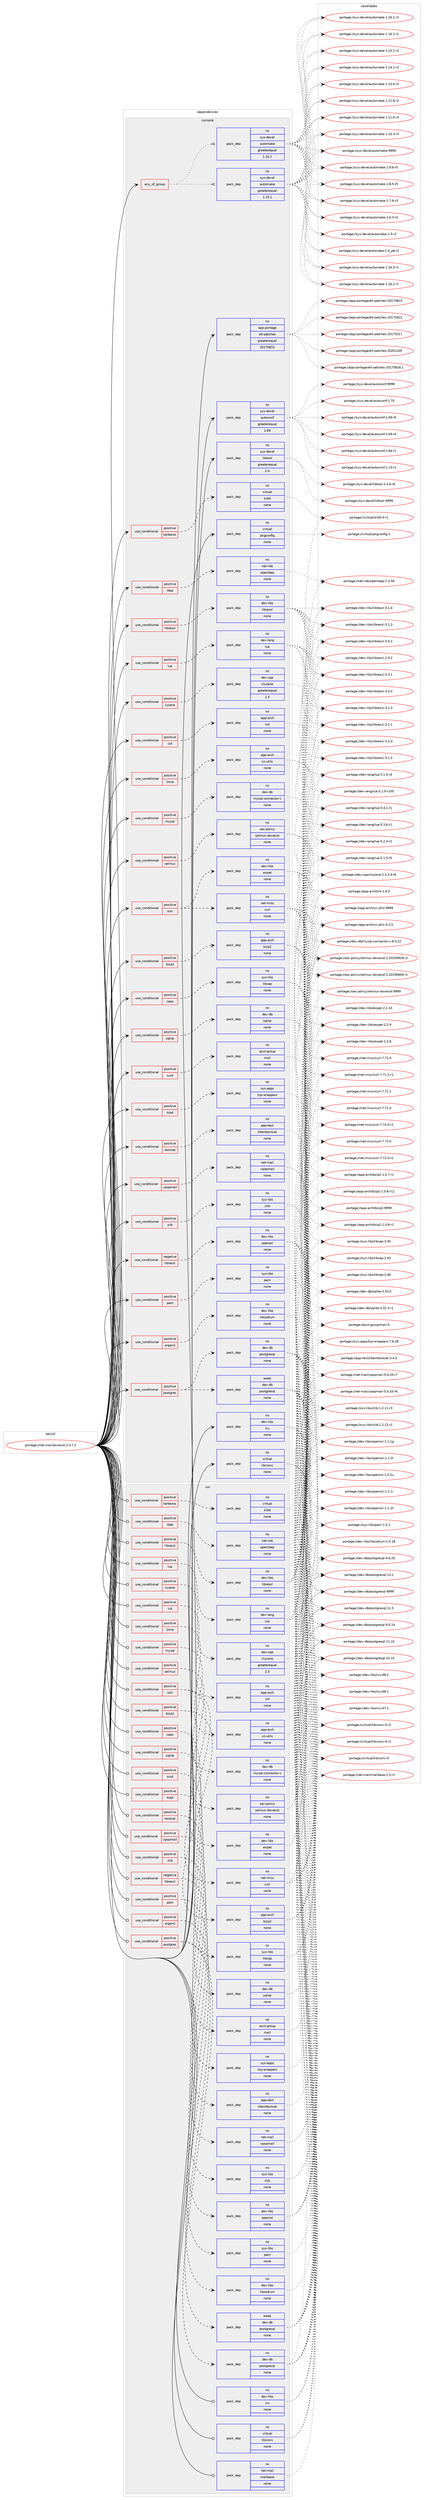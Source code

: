 digraph prolog {

# *************
# Graph options
# *************

newrank=true;
concentrate=true;
compound=true;
graph [rankdir=LR,fontname=Helvetica,fontsize=10,ranksep=1.5];#, ranksep=2.5, nodesep=0.2];
edge  [arrowhead=vee];
node  [fontname=Helvetica,fontsize=10];

# **********
# The ebuild
# **********

subgraph cluster_leftcol {
color=gray;
rank=same;
label=<<i>ebuild</i>>;
id [label="portage://net-mail/dovecot-2.3.7.2", color=red, width=4, href="../net-mail/dovecot-2.3.7.2.svg"];
}

# ****************
# The dependencies
# ****************

subgraph cluster_midcol {
color=gray;
label=<<i>dependencies</i>>;
subgraph cluster_compile {
fillcolor="#eeeeee";
style=filled;
label=<<i>compile</i>>;
subgraph any97 {
dependency10552 [label=<<TABLE BORDER="0" CELLBORDER="1" CELLSPACING="0" CELLPADDING="4"><TR><TD CELLPADDING="10">any_of_group</TD></TR></TABLE>>, shape=none, color=red];subgraph pack7558 {
dependency10553 [label=<<TABLE BORDER="0" CELLBORDER="1" CELLSPACING="0" CELLPADDING="4" WIDTH="220"><TR><TD ROWSPAN="6" CELLPADDING="30">pack_dep</TD></TR><TR><TD WIDTH="110">no</TD></TR><TR><TD>sys-devel</TD></TR><TR><TD>automake</TD></TR><TR><TD>greaterequal</TD></TR><TR><TD>1.16.1</TD></TR></TABLE>>, shape=none, color=blue];
}
dependency10552:e -> dependency10553:w [weight=20,style="dotted",arrowhead="oinv"];
subgraph pack7559 {
dependency10554 [label=<<TABLE BORDER="0" CELLBORDER="1" CELLSPACING="0" CELLPADDING="4" WIDTH="220"><TR><TD ROWSPAN="6" CELLPADDING="30">pack_dep</TD></TR><TR><TD WIDTH="110">no</TD></TR><TR><TD>sys-devel</TD></TR><TR><TD>automake</TD></TR><TR><TD>greaterequal</TD></TR><TR><TD>1.15.1</TD></TR></TABLE>>, shape=none, color=blue];
}
dependency10552:e -> dependency10554:w [weight=20,style="dotted",arrowhead="oinv"];
}
id:e -> dependency10552:w [weight=20,style="solid",arrowhead="vee"];
subgraph cond2883 {
dependency10555 [label=<<TABLE BORDER="0" CELLBORDER="1" CELLSPACING="0" CELLPADDING="4"><TR><TD ROWSPAN="3" CELLPADDING="10">use_conditional</TD></TR><TR><TD>negative</TD></TR><TR><TD>libressl</TD></TR></TABLE>>, shape=none, color=red];
subgraph pack7560 {
dependency10556 [label=<<TABLE BORDER="0" CELLBORDER="1" CELLSPACING="0" CELLPADDING="4" WIDTH="220"><TR><TD ROWSPAN="6" CELLPADDING="30">pack_dep</TD></TR><TR><TD WIDTH="110">no</TD></TR><TR><TD>dev-libs</TD></TR><TR><TD>openssl</TD></TR><TR><TD>none</TD></TR><TR><TD></TD></TR></TABLE>>, shape=none, color=blue];
}
dependency10555:e -> dependency10556:w [weight=20,style="dashed",arrowhead="vee"];
}
id:e -> dependency10555:w [weight=20,style="solid",arrowhead="vee"];
subgraph cond2884 {
dependency10557 [label=<<TABLE BORDER="0" CELLBORDER="1" CELLSPACING="0" CELLPADDING="4"><TR><TD ROWSPAN="3" CELLPADDING="10">use_conditional</TD></TR><TR><TD>positive</TD></TR><TR><TD>argon2</TD></TR></TABLE>>, shape=none, color=red];
subgraph pack7561 {
dependency10558 [label=<<TABLE BORDER="0" CELLBORDER="1" CELLSPACING="0" CELLPADDING="4" WIDTH="220"><TR><TD ROWSPAN="6" CELLPADDING="30">pack_dep</TD></TR><TR><TD WIDTH="110">no</TD></TR><TR><TD>dev-libs</TD></TR><TR><TD>libsodium</TD></TR><TR><TD>none</TD></TR><TR><TD></TD></TR></TABLE>>, shape=none, color=blue];
}
dependency10557:e -> dependency10558:w [weight=20,style="dashed",arrowhead="vee"];
}
id:e -> dependency10557:w [weight=20,style="solid",arrowhead="vee"];
subgraph cond2885 {
dependency10559 [label=<<TABLE BORDER="0" CELLBORDER="1" CELLSPACING="0" CELLPADDING="4"><TR><TD ROWSPAN="3" CELLPADDING="10">use_conditional</TD></TR><TR><TD>positive</TD></TR><TR><TD>bzip2</TD></TR></TABLE>>, shape=none, color=red];
subgraph pack7562 {
dependency10560 [label=<<TABLE BORDER="0" CELLBORDER="1" CELLSPACING="0" CELLPADDING="4" WIDTH="220"><TR><TD ROWSPAN="6" CELLPADDING="30">pack_dep</TD></TR><TR><TD WIDTH="110">no</TD></TR><TR><TD>app-arch</TD></TR><TR><TD>bzip2</TD></TR><TR><TD>none</TD></TR><TR><TD></TD></TR></TABLE>>, shape=none, color=blue];
}
dependency10559:e -> dependency10560:w [weight=20,style="dashed",arrowhead="vee"];
}
id:e -> dependency10559:w [weight=20,style="solid",arrowhead="vee"];
subgraph cond2886 {
dependency10561 [label=<<TABLE BORDER="0" CELLBORDER="1" CELLSPACING="0" CELLPADDING="4"><TR><TD ROWSPAN="3" CELLPADDING="10">use_conditional</TD></TR><TR><TD>positive</TD></TR><TR><TD>caps</TD></TR></TABLE>>, shape=none, color=red];
subgraph pack7563 {
dependency10562 [label=<<TABLE BORDER="0" CELLBORDER="1" CELLSPACING="0" CELLPADDING="4" WIDTH="220"><TR><TD ROWSPAN="6" CELLPADDING="30">pack_dep</TD></TR><TR><TD WIDTH="110">no</TD></TR><TR><TD>sys-libs</TD></TR><TR><TD>libcap</TD></TR><TR><TD>none</TD></TR><TR><TD></TD></TR></TABLE>>, shape=none, color=blue];
}
dependency10561:e -> dependency10562:w [weight=20,style="dashed",arrowhead="vee"];
}
id:e -> dependency10561:w [weight=20,style="solid",arrowhead="vee"];
subgraph cond2887 {
dependency10563 [label=<<TABLE BORDER="0" CELLBORDER="1" CELLSPACING="0" CELLPADDING="4"><TR><TD ROWSPAN="3" CELLPADDING="10">use_conditional</TD></TR><TR><TD>positive</TD></TR><TR><TD>kerberos</TD></TR></TABLE>>, shape=none, color=red];
subgraph pack7564 {
dependency10564 [label=<<TABLE BORDER="0" CELLBORDER="1" CELLSPACING="0" CELLPADDING="4" WIDTH="220"><TR><TD ROWSPAN="6" CELLPADDING="30">pack_dep</TD></TR><TR><TD WIDTH="110">no</TD></TR><TR><TD>virtual</TD></TR><TR><TD>krb5</TD></TR><TR><TD>none</TD></TR><TR><TD></TD></TR></TABLE>>, shape=none, color=blue];
}
dependency10563:e -> dependency10564:w [weight=20,style="dashed",arrowhead="vee"];
}
id:e -> dependency10563:w [weight=20,style="solid",arrowhead="vee"];
subgraph cond2888 {
dependency10565 [label=<<TABLE BORDER="0" CELLBORDER="1" CELLSPACING="0" CELLPADDING="4"><TR><TD ROWSPAN="3" CELLPADDING="10">use_conditional</TD></TR><TR><TD>positive</TD></TR><TR><TD>ldap</TD></TR></TABLE>>, shape=none, color=red];
subgraph pack7565 {
dependency10566 [label=<<TABLE BORDER="0" CELLBORDER="1" CELLSPACING="0" CELLPADDING="4" WIDTH="220"><TR><TD ROWSPAN="6" CELLPADDING="30">pack_dep</TD></TR><TR><TD WIDTH="110">no</TD></TR><TR><TD>net-nds</TD></TR><TR><TD>openldap</TD></TR><TR><TD>none</TD></TR><TR><TD></TD></TR></TABLE>>, shape=none, color=blue];
}
dependency10565:e -> dependency10566:w [weight=20,style="dashed",arrowhead="vee"];
}
id:e -> dependency10565:w [weight=20,style="solid",arrowhead="vee"];
subgraph cond2889 {
dependency10567 [label=<<TABLE BORDER="0" CELLBORDER="1" CELLSPACING="0" CELLPADDING="4"><TR><TD ROWSPAN="3" CELLPADDING="10">use_conditional</TD></TR><TR><TD>positive</TD></TR><TR><TD>libressl</TD></TR></TABLE>>, shape=none, color=red];
subgraph pack7566 {
dependency10568 [label=<<TABLE BORDER="0" CELLBORDER="1" CELLSPACING="0" CELLPADDING="4" WIDTH="220"><TR><TD ROWSPAN="6" CELLPADDING="30">pack_dep</TD></TR><TR><TD WIDTH="110">no</TD></TR><TR><TD>dev-libs</TD></TR><TR><TD>libressl</TD></TR><TR><TD>none</TD></TR><TR><TD></TD></TR></TABLE>>, shape=none, color=blue];
}
dependency10567:e -> dependency10568:w [weight=20,style="dashed",arrowhead="vee"];
}
id:e -> dependency10567:w [weight=20,style="solid",arrowhead="vee"];
subgraph cond2890 {
dependency10569 [label=<<TABLE BORDER="0" CELLBORDER="1" CELLSPACING="0" CELLPADDING="4"><TR><TD ROWSPAN="3" CELLPADDING="10">use_conditional</TD></TR><TR><TD>positive</TD></TR><TR><TD>lua</TD></TR></TABLE>>, shape=none, color=red];
subgraph pack7567 {
dependency10570 [label=<<TABLE BORDER="0" CELLBORDER="1" CELLSPACING="0" CELLPADDING="4" WIDTH="220"><TR><TD ROWSPAN="6" CELLPADDING="30">pack_dep</TD></TR><TR><TD WIDTH="110">no</TD></TR><TR><TD>dev-lang</TD></TR><TR><TD>lua</TD></TR><TR><TD>none</TD></TR><TR><TD></TD></TR></TABLE>>, shape=none, color=blue];
}
dependency10569:e -> dependency10570:w [weight=20,style="dashed",arrowhead="vee"];
}
id:e -> dependency10569:w [weight=20,style="solid",arrowhead="vee"];
subgraph cond2891 {
dependency10571 [label=<<TABLE BORDER="0" CELLBORDER="1" CELLSPACING="0" CELLPADDING="4"><TR><TD ROWSPAN="3" CELLPADDING="10">use_conditional</TD></TR><TR><TD>positive</TD></TR><TR><TD>lucene</TD></TR></TABLE>>, shape=none, color=red];
subgraph pack7568 {
dependency10572 [label=<<TABLE BORDER="0" CELLBORDER="1" CELLSPACING="0" CELLPADDING="4" WIDTH="220"><TR><TD ROWSPAN="6" CELLPADDING="30">pack_dep</TD></TR><TR><TD WIDTH="110">no</TD></TR><TR><TD>dev-cpp</TD></TR><TR><TD>clucene</TD></TR><TR><TD>greaterequal</TD></TR><TR><TD>2.3</TD></TR></TABLE>>, shape=none, color=blue];
}
dependency10571:e -> dependency10572:w [weight=20,style="dashed",arrowhead="vee"];
}
id:e -> dependency10571:w [weight=20,style="solid",arrowhead="vee"];
subgraph cond2892 {
dependency10573 [label=<<TABLE BORDER="0" CELLBORDER="1" CELLSPACING="0" CELLPADDING="4"><TR><TD ROWSPAN="3" CELLPADDING="10">use_conditional</TD></TR><TR><TD>positive</TD></TR><TR><TD>lz4</TD></TR></TABLE>>, shape=none, color=red];
subgraph pack7569 {
dependency10574 [label=<<TABLE BORDER="0" CELLBORDER="1" CELLSPACING="0" CELLPADDING="4" WIDTH="220"><TR><TD ROWSPAN="6" CELLPADDING="30">pack_dep</TD></TR><TR><TD WIDTH="110">no</TD></TR><TR><TD>app-arch</TD></TR><TR><TD>lz4</TD></TR><TR><TD>none</TD></TR><TR><TD></TD></TR></TABLE>>, shape=none, color=blue];
}
dependency10573:e -> dependency10574:w [weight=20,style="dashed",arrowhead="vee"];
}
id:e -> dependency10573:w [weight=20,style="solid",arrowhead="vee"];
subgraph cond2893 {
dependency10575 [label=<<TABLE BORDER="0" CELLBORDER="1" CELLSPACING="0" CELLPADDING="4"><TR><TD ROWSPAN="3" CELLPADDING="10">use_conditional</TD></TR><TR><TD>positive</TD></TR><TR><TD>lzma</TD></TR></TABLE>>, shape=none, color=red];
subgraph pack7570 {
dependency10576 [label=<<TABLE BORDER="0" CELLBORDER="1" CELLSPACING="0" CELLPADDING="4" WIDTH="220"><TR><TD ROWSPAN="6" CELLPADDING="30">pack_dep</TD></TR><TR><TD WIDTH="110">no</TD></TR><TR><TD>app-arch</TD></TR><TR><TD>xz-utils</TD></TR><TR><TD>none</TD></TR><TR><TD></TD></TR></TABLE>>, shape=none, color=blue];
}
dependency10575:e -> dependency10576:w [weight=20,style="dashed",arrowhead="vee"];
}
id:e -> dependency10575:w [weight=20,style="solid",arrowhead="vee"];
subgraph cond2894 {
dependency10577 [label=<<TABLE BORDER="0" CELLBORDER="1" CELLSPACING="0" CELLPADDING="4"><TR><TD ROWSPAN="3" CELLPADDING="10">use_conditional</TD></TR><TR><TD>positive</TD></TR><TR><TD>mysql</TD></TR></TABLE>>, shape=none, color=red];
subgraph pack7571 {
dependency10578 [label=<<TABLE BORDER="0" CELLBORDER="1" CELLSPACING="0" CELLPADDING="4" WIDTH="220"><TR><TD ROWSPAN="6" CELLPADDING="30">pack_dep</TD></TR><TR><TD WIDTH="110">no</TD></TR><TR><TD>dev-db</TD></TR><TR><TD>mysql-connector-c</TD></TR><TR><TD>none</TD></TR><TR><TD></TD></TR></TABLE>>, shape=none, color=blue];
}
dependency10577:e -> dependency10578:w [weight=20,style="dashed",arrowhead="vee"];
}
id:e -> dependency10577:w [weight=20,style="solid",arrowhead="vee"];
subgraph cond2895 {
dependency10579 [label=<<TABLE BORDER="0" CELLBORDER="1" CELLSPACING="0" CELLPADDING="4"><TR><TD ROWSPAN="3" CELLPADDING="10">use_conditional</TD></TR><TR><TD>positive</TD></TR><TR><TD>pam</TD></TR></TABLE>>, shape=none, color=red];
subgraph pack7572 {
dependency10580 [label=<<TABLE BORDER="0" CELLBORDER="1" CELLSPACING="0" CELLPADDING="4" WIDTH="220"><TR><TD ROWSPAN="6" CELLPADDING="30">pack_dep</TD></TR><TR><TD WIDTH="110">no</TD></TR><TR><TD>sys-libs</TD></TR><TR><TD>pam</TD></TR><TR><TD>none</TD></TR><TR><TD></TD></TR></TABLE>>, shape=none, color=blue];
}
dependency10579:e -> dependency10580:w [weight=20,style="dashed",arrowhead="vee"];
}
id:e -> dependency10579:w [weight=20,style="solid",arrowhead="vee"];
subgraph cond2896 {
dependency10581 [label=<<TABLE BORDER="0" CELLBORDER="1" CELLSPACING="0" CELLPADDING="4"><TR><TD ROWSPAN="3" CELLPADDING="10">use_conditional</TD></TR><TR><TD>positive</TD></TR><TR><TD>postgres</TD></TR></TABLE>>, shape=none, color=red];
subgraph pack7573 {
dependency10582 [label=<<TABLE BORDER="0" CELLBORDER="1" CELLSPACING="0" CELLPADDING="4" WIDTH="220"><TR><TD ROWSPAN="6" CELLPADDING="30">pack_dep</TD></TR><TR><TD WIDTH="110">no</TD></TR><TR><TD>dev-db</TD></TR><TR><TD>postgresql</TD></TR><TR><TD>none</TD></TR><TR><TD></TD></TR></TABLE>>, shape=none, color=blue];
}
dependency10581:e -> dependency10582:w [weight=20,style="dashed",arrowhead="vee"];
subgraph pack7574 {
dependency10583 [label=<<TABLE BORDER="0" CELLBORDER="1" CELLSPACING="0" CELLPADDING="4" WIDTH="220"><TR><TD ROWSPAN="6" CELLPADDING="30">pack_dep</TD></TR><TR><TD WIDTH="110">weak</TD></TR><TR><TD>dev-db</TD></TR><TR><TD>postgresql</TD></TR><TR><TD>none</TD></TR><TR><TD></TD></TR></TABLE>>, shape=none, color=blue];
}
dependency10581:e -> dependency10583:w [weight=20,style="dashed",arrowhead="vee"];
}
id:e -> dependency10581:w [weight=20,style="solid",arrowhead="vee"];
subgraph cond2897 {
dependency10584 [label=<<TABLE BORDER="0" CELLBORDER="1" CELLSPACING="0" CELLPADDING="4"><TR><TD ROWSPAN="3" CELLPADDING="10">use_conditional</TD></TR><TR><TD>positive</TD></TR><TR><TD>selinux</TD></TR></TABLE>>, shape=none, color=red];
subgraph pack7575 {
dependency10585 [label=<<TABLE BORDER="0" CELLBORDER="1" CELLSPACING="0" CELLPADDING="4" WIDTH="220"><TR><TD ROWSPAN="6" CELLPADDING="30">pack_dep</TD></TR><TR><TD WIDTH="110">no</TD></TR><TR><TD>sec-policy</TD></TR><TR><TD>selinux-dovecot</TD></TR><TR><TD>none</TD></TR><TR><TD></TD></TR></TABLE>>, shape=none, color=blue];
}
dependency10584:e -> dependency10585:w [weight=20,style="dashed",arrowhead="vee"];
}
id:e -> dependency10584:w [weight=20,style="solid",arrowhead="vee"];
subgraph cond2898 {
dependency10586 [label=<<TABLE BORDER="0" CELLBORDER="1" CELLSPACING="0" CELLPADDING="4"><TR><TD ROWSPAN="3" CELLPADDING="10">use_conditional</TD></TR><TR><TD>positive</TD></TR><TR><TD>solr</TD></TR></TABLE>>, shape=none, color=red];
subgraph pack7576 {
dependency10587 [label=<<TABLE BORDER="0" CELLBORDER="1" CELLSPACING="0" CELLPADDING="4" WIDTH="220"><TR><TD ROWSPAN="6" CELLPADDING="30">pack_dep</TD></TR><TR><TD WIDTH="110">no</TD></TR><TR><TD>net-misc</TD></TR><TR><TD>curl</TD></TR><TR><TD>none</TD></TR><TR><TD></TD></TR></TABLE>>, shape=none, color=blue];
}
dependency10586:e -> dependency10587:w [weight=20,style="dashed",arrowhead="vee"];
subgraph pack7577 {
dependency10588 [label=<<TABLE BORDER="0" CELLBORDER="1" CELLSPACING="0" CELLPADDING="4" WIDTH="220"><TR><TD ROWSPAN="6" CELLPADDING="30">pack_dep</TD></TR><TR><TD WIDTH="110">no</TD></TR><TR><TD>dev-libs</TD></TR><TR><TD>expat</TD></TR><TR><TD>none</TD></TR><TR><TD></TD></TR></TABLE>>, shape=none, color=blue];
}
dependency10586:e -> dependency10588:w [weight=20,style="dashed",arrowhead="vee"];
}
id:e -> dependency10586:w [weight=20,style="solid",arrowhead="vee"];
subgraph cond2899 {
dependency10589 [label=<<TABLE BORDER="0" CELLBORDER="1" CELLSPACING="0" CELLPADDING="4"><TR><TD ROWSPAN="3" CELLPADDING="10">use_conditional</TD></TR><TR><TD>positive</TD></TR><TR><TD>sqlite</TD></TR></TABLE>>, shape=none, color=red];
subgraph pack7578 {
dependency10590 [label=<<TABLE BORDER="0" CELLBORDER="1" CELLSPACING="0" CELLPADDING="4" WIDTH="220"><TR><TD ROWSPAN="6" CELLPADDING="30">pack_dep</TD></TR><TR><TD WIDTH="110">no</TD></TR><TR><TD>dev-db</TD></TR><TR><TD>sqlite</TD></TR><TR><TD>none</TD></TR><TR><TD></TD></TR></TABLE>>, shape=none, color=blue];
}
dependency10589:e -> dependency10590:w [weight=20,style="dashed",arrowhead="vee"];
}
id:e -> dependency10589:w [weight=20,style="solid",arrowhead="vee"];
subgraph cond2900 {
dependency10591 [label=<<TABLE BORDER="0" CELLBORDER="1" CELLSPACING="0" CELLPADDING="4"><TR><TD ROWSPAN="3" CELLPADDING="10">use_conditional</TD></TR><TR><TD>positive</TD></TR><TR><TD>suid</TD></TR></TABLE>>, shape=none, color=red];
subgraph pack7579 {
dependency10592 [label=<<TABLE BORDER="0" CELLBORDER="1" CELLSPACING="0" CELLPADDING="4" WIDTH="220"><TR><TD ROWSPAN="6" CELLPADDING="30">pack_dep</TD></TR><TR><TD WIDTH="110">no</TD></TR><TR><TD>acct-group</TD></TR><TR><TD>mail</TD></TR><TR><TD>none</TD></TR><TR><TD></TD></TR></TABLE>>, shape=none, color=blue];
}
dependency10591:e -> dependency10592:w [weight=20,style="dashed",arrowhead="vee"];
}
id:e -> dependency10591:w [weight=20,style="solid",arrowhead="vee"];
subgraph cond2901 {
dependency10593 [label=<<TABLE BORDER="0" CELLBORDER="1" CELLSPACING="0" CELLPADDING="4"><TR><TD ROWSPAN="3" CELLPADDING="10">use_conditional</TD></TR><TR><TD>positive</TD></TR><TR><TD>tcpd</TD></TR></TABLE>>, shape=none, color=red];
subgraph pack7580 {
dependency10594 [label=<<TABLE BORDER="0" CELLBORDER="1" CELLSPACING="0" CELLPADDING="4" WIDTH="220"><TR><TD ROWSPAN="6" CELLPADDING="30">pack_dep</TD></TR><TR><TD WIDTH="110">no</TD></TR><TR><TD>sys-apps</TD></TR><TR><TD>tcp-wrappers</TD></TR><TR><TD>none</TD></TR><TR><TD></TD></TR></TABLE>>, shape=none, color=blue];
}
dependency10593:e -> dependency10594:w [weight=20,style="dashed",arrowhead="vee"];
}
id:e -> dependency10593:w [weight=20,style="solid",arrowhead="vee"];
subgraph cond2902 {
dependency10595 [label=<<TABLE BORDER="0" CELLBORDER="1" CELLSPACING="0" CELLPADDING="4"><TR><TD ROWSPAN="3" CELLPADDING="10">use_conditional</TD></TR><TR><TD>positive</TD></TR><TR><TD>textcat</TD></TR></TABLE>>, shape=none, color=red];
subgraph pack7581 {
dependency10596 [label=<<TABLE BORDER="0" CELLBORDER="1" CELLSPACING="0" CELLPADDING="4" WIDTH="220"><TR><TD ROWSPAN="6" CELLPADDING="30">pack_dep</TD></TR><TR><TD WIDTH="110">no</TD></TR><TR><TD>app-text</TD></TR><TR><TD>libexttextcat</TD></TR><TR><TD>none</TD></TR><TR><TD></TD></TR></TABLE>>, shape=none, color=blue];
}
dependency10595:e -> dependency10596:w [weight=20,style="dashed",arrowhead="vee"];
}
id:e -> dependency10595:w [weight=20,style="solid",arrowhead="vee"];
subgraph cond2903 {
dependency10597 [label=<<TABLE BORDER="0" CELLBORDER="1" CELLSPACING="0" CELLPADDING="4"><TR><TD ROWSPAN="3" CELLPADDING="10">use_conditional</TD></TR><TR><TD>positive</TD></TR><TR><TD>vpopmail</TD></TR></TABLE>>, shape=none, color=red];
subgraph pack7582 {
dependency10598 [label=<<TABLE BORDER="0" CELLBORDER="1" CELLSPACING="0" CELLPADDING="4" WIDTH="220"><TR><TD ROWSPAN="6" CELLPADDING="30">pack_dep</TD></TR><TR><TD WIDTH="110">no</TD></TR><TR><TD>net-mail</TD></TR><TR><TD>vpopmail</TD></TR><TR><TD>none</TD></TR><TR><TD></TD></TR></TABLE>>, shape=none, color=blue];
}
dependency10597:e -> dependency10598:w [weight=20,style="dashed",arrowhead="vee"];
}
id:e -> dependency10597:w [weight=20,style="solid",arrowhead="vee"];
subgraph cond2904 {
dependency10599 [label=<<TABLE BORDER="0" CELLBORDER="1" CELLSPACING="0" CELLPADDING="4"><TR><TD ROWSPAN="3" CELLPADDING="10">use_conditional</TD></TR><TR><TD>positive</TD></TR><TR><TD>zlib</TD></TR></TABLE>>, shape=none, color=red];
subgraph pack7583 {
dependency10600 [label=<<TABLE BORDER="0" CELLBORDER="1" CELLSPACING="0" CELLPADDING="4" WIDTH="220"><TR><TD ROWSPAN="6" CELLPADDING="30">pack_dep</TD></TR><TR><TD WIDTH="110">no</TD></TR><TR><TD>sys-libs</TD></TR><TR><TD>zlib</TD></TR><TR><TD>none</TD></TR><TR><TD></TD></TR></TABLE>>, shape=none, color=blue];
}
dependency10599:e -> dependency10600:w [weight=20,style="dashed",arrowhead="vee"];
}
id:e -> dependency10599:w [weight=20,style="solid",arrowhead="vee"];
subgraph pack7584 {
dependency10601 [label=<<TABLE BORDER="0" CELLBORDER="1" CELLSPACING="0" CELLPADDING="4" WIDTH="220"><TR><TD ROWSPAN="6" CELLPADDING="30">pack_dep</TD></TR><TR><TD WIDTH="110">no</TD></TR><TR><TD>app-portage</TD></TR><TR><TD>elt-patches</TD></TR><TR><TD>greaterequal</TD></TR><TR><TD>20170815</TD></TR></TABLE>>, shape=none, color=blue];
}
id:e -> dependency10601:w [weight=20,style="solid",arrowhead="vee"];
subgraph pack7585 {
dependency10602 [label=<<TABLE BORDER="0" CELLBORDER="1" CELLSPACING="0" CELLPADDING="4" WIDTH="220"><TR><TD ROWSPAN="6" CELLPADDING="30">pack_dep</TD></TR><TR><TD WIDTH="110">no</TD></TR><TR><TD>dev-libs</TD></TR><TR><TD>icu</TD></TR><TR><TD>none</TD></TR><TR><TD></TD></TR></TABLE>>, shape=none, color=blue];
}
id:e -> dependency10602:w [weight=20,style="solid",arrowhead="vee"];
subgraph pack7586 {
dependency10603 [label=<<TABLE BORDER="0" CELLBORDER="1" CELLSPACING="0" CELLPADDING="4" WIDTH="220"><TR><TD ROWSPAN="6" CELLPADDING="30">pack_dep</TD></TR><TR><TD WIDTH="110">no</TD></TR><TR><TD>sys-devel</TD></TR><TR><TD>autoconf</TD></TR><TR><TD>greaterequal</TD></TR><TR><TD>2.69</TD></TR></TABLE>>, shape=none, color=blue];
}
id:e -> dependency10603:w [weight=20,style="solid",arrowhead="vee"];
subgraph pack7587 {
dependency10604 [label=<<TABLE BORDER="0" CELLBORDER="1" CELLSPACING="0" CELLPADDING="4" WIDTH="220"><TR><TD ROWSPAN="6" CELLPADDING="30">pack_dep</TD></TR><TR><TD WIDTH="110">no</TD></TR><TR><TD>sys-devel</TD></TR><TR><TD>libtool</TD></TR><TR><TD>greaterequal</TD></TR><TR><TD>2.4</TD></TR></TABLE>>, shape=none, color=blue];
}
id:e -> dependency10604:w [weight=20,style="solid",arrowhead="vee"];
subgraph pack7588 {
dependency10605 [label=<<TABLE BORDER="0" CELLBORDER="1" CELLSPACING="0" CELLPADDING="4" WIDTH="220"><TR><TD ROWSPAN="6" CELLPADDING="30">pack_dep</TD></TR><TR><TD WIDTH="110">no</TD></TR><TR><TD>virtual</TD></TR><TR><TD>libiconv</TD></TR><TR><TD>none</TD></TR><TR><TD></TD></TR></TABLE>>, shape=none, color=blue];
}
id:e -> dependency10605:w [weight=20,style="solid",arrowhead="vee"];
subgraph pack7589 {
dependency10606 [label=<<TABLE BORDER="0" CELLBORDER="1" CELLSPACING="0" CELLPADDING="4" WIDTH="220"><TR><TD ROWSPAN="6" CELLPADDING="30">pack_dep</TD></TR><TR><TD WIDTH="110">no</TD></TR><TR><TD>virtual</TD></TR><TR><TD>pkgconfig</TD></TR><TR><TD>none</TD></TR><TR><TD></TD></TR></TABLE>>, shape=none, color=blue];
}
id:e -> dependency10606:w [weight=20,style="solid",arrowhead="vee"];
}
subgraph cluster_compileandrun {
fillcolor="#eeeeee";
style=filled;
label=<<i>compile and run</i>>;
}
subgraph cluster_run {
fillcolor="#eeeeee";
style=filled;
label=<<i>run</i>>;
subgraph cond2905 {
dependency10607 [label=<<TABLE BORDER="0" CELLBORDER="1" CELLSPACING="0" CELLPADDING="4"><TR><TD ROWSPAN="3" CELLPADDING="10">use_conditional</TD></TR><TR><TD>negative</TD></TR><TR><TD>libressl</TD></TR></TABLE>>, shape=none, color=red];
subgraph pack7590 {
dependency10608 [label=<<TABLE BORDER="0" CELLBORDER="1" CELLSPACING="0" CELLPADDING="4" WIDTH="220"><TR><TD ROWSPAN="6" CELLPADDING="30">pack_dep</TD></TR><TR><TD WIDTH="110">no</TD></TR><TR><TD>dev-libs</TD></TR><TR><TD>openssl</TD></TR><TR><TD>none</TD></TR><TR><TD></TD></TR></TABLE>>, shape=none, color=blue];
}
dependency10607:e -> dependency10608:w [weight=20,style="dashed",arrowhead="vee"];
}
id:e -> dependency10607:w [weight=20,style="solid",arrowhead="odot"];
subgraph cond2906 {
dependency10609 [label=<<TABLE BORDER="0" CELLBORDER="1" CELLSPACING="0" CELLPADDING="4"><TR><TD ROWSPAN="3" CELLPADDING="10">use_conditional</TD></TR><TR><TD>positive</TD></TR><TR><TD>argon2</TD></TR></TABLE>>, shape=none, color=red];
subgraph pack7591 {
dependency10610 [label=<<TABLE BORDER="0" CELLBORDER="1" CELLSPACING="0" CELLPADDING="4" WIDTH="220"><TR><TD ROWSPAN="6" CELLPADDING="30">pack_dep</TD></TR><TR><TD WIDTH="110">no</TD></TR><TR><TD>dev-libs</TD></TR><TR><TD>libsodium</TD></TR><TR><TD>none</TD></TR><TR><TD></TD></TR></TABLE>>, shape=none, color=blue];
}
dependency10609:e -> dependency10610:w [weight=20,style="dashed",arrowhead="vee"];
}
id:e -> dependency10609:w [weight=20,style="solid",arrowhead="odot"];
subgraph cond2907 {
dependency10611 [label=<<TABLE BORDER="0" CELLBORDER="1" CELLSPACING="0" CELLPADDING="4"><TR><TD ROWSPAN="3" CELLPADDING="10">use_conditional</TD></TR><TR><TD>positive</TD></TR><TR><TD>bzip2</TD></TR></TABLE>>, shape=none, color=red];
subgraph pack7592 {
dependency10612 [label=<<TABLE BORDER="0" CELLBORDER="1" CELLSPACING="0" CELLPADDING="4" WIDTH="220"><TR><TD ROWSPAN="6" CELLPADDING="30">pack_dep</TD></TR><TR><TD WIDTH="110">no</TD></TR><TR><TD>app-arch</TD></TR><TR><TD>bzip2</TD></TR><TR><TD>none</TD></TR><TR><TD></TD></TR></TABLE>>, shape=none, color=blue];
}
dependency10611:e -> dependency10612:w [weight=20,style="dashed",arrowhead="vee"];
}
id:e -> dependency10611:w [weight=20,style="solid",arrowhead="odot"];
subgraph cond2908 {
dependency10613 [label=<<TABLE BORDER="0" CELLBORDER="1" CELLSPACING="0" CELLPADDING="4"><TR><TD ROWSPAN="3" CELLPADDING="10">use_conditional</TD></TR><TR><TD>positive</TD></TR><TR><TD>caps</TD></TR></TABLE>>, shape=none, color=red];
subgraph pack7593 {
dependency10614 [label=<<TABLE BORDER="0" CELLBORDER="1" CELLSPACING="0" CELLPADDING="4" WIDTH="220"><TR><TD ROWSPAN="6" CELLPADDING="30">pack_dep</TD></TR><TR><TD WIDTH="110">no</TD></TR><TR><TD>sys-libs</TD></TR><TR><TD>libcap</TD></TR><TR><TD>none</TD></TR><TR><TD></TD></TR></TABLE>>, shape=none, color=blue];
}
dependency10613:e -> dependency10614:w [weight=20,style="dashed",arrowhead="vee"];
}
id:e -> dependency10613:w [weight=20,style="solid",arrowhead="odot"];
subgraph cond2909 {
dependency10615 [label=<<TABLE BORDER="0" CELLBORDER="1" CELLSPACING="0" CELLPADDING="4"><TR><TD ROWSPAN="3" CELLPADDING="10">use_conditional</TD></TR><TR><TD>positive</TD></TR><TR><TD>kerberos</TD></TR></TABLE>>, shape=none, color=red];
subgraph pack7594 {
dependency10616 [label=<<TABLE BORDER="0" CELLBORDER="1" CELLSPACING="0" CELLPADDING="4" WIDTH="220"><TR><TD ROWSPAN="6" CELLPADDING="30">pack_dep</TD></TR><TR><TD WIDTH="110">no</TD></TR><TR><TD>virtual</TD></TR><TR><TD>krb5</TD></TR><TR><TD>none</TD></TR><TR><TD></TD></TR></TABLE>>, shape=none, color=blue];
}
dependency10615:e -> dependency10616:w [weight=20,style="dashed",arrowhead="vee"];
}
id:e -> dependency10615:w [weight=20,style="solid",arrowhead="odot"];
subgraph cond2910 {
dependency10617 [label=<<TABLE BORDER="0" CELLBORDER="1" CELLSPACING="0" CELLPADDING="4"><TR><TD ROWSPAN="3" CELLPADDING="10">use_conditional</TD></TR><TR><TD>positive</TD></TR><TR><TD>ldap</TD></TR></TABLE>>, shape=none, color=red];
subgraph pack7595 {
dependency10618 [label=<<TABLE BORDER="0" CELLBORDER="1" CELLSPACING="0" CELLPADDING="4" WIDTH="220"><TR><TD ROWSPAN="6" CELLPADDING="30">pack_dep</TD></TR><TR><TD WIDTH="110">no</TD></TR><TR><TD>net-nds</TD></TR><TR><TD>openldap</TD></TR><TR><TD>none</TD></TR><TR><TD></TD></TR></TABLE>>, shape=none, color=blue];
}
dependency10617:e -> dependency10618:w [weight=20,style="dashed",arrowhead="vee"];
}
id:e -> dependency10617:w [weight=20,style="solid",arrowhead="odot"];
subgraph cond2911 {
dependency10619 [label=<<TABLE BORDER="0" CELLBORDER="1" CELLSPACING="0" CELLPADDING="4"><TR><TD ROWSPAN="3" CELLPADDING="10">use_conditional</TD></TR><TR><TD>positive</TD></TR><TR><TD>libressl</TD></TR></TABLE>>, shape=none, color=red];
subgraph pack7596 {
dependency10620 [label=<<TABLE BORDER="0" CELLBORDER="1" CELLSPACING="0" CELLPADDING="4" WIDTH="220"><TR><TD ROWSPAN="6" CELLPADDING="30">pack_dep</TD></TR><TR><TD WIDTH="110">no</TD></TR><TR><TD>dev-libs</TD></TR><TR><TD>libressl</TD></TR><TR><TD>none</TD></TR><TR><TD></TD></TR></TABLE>>, shape=none, color=blue];
}
dependency10619:e -> dependency10620:w [weight=20,style="dashed",arrowhead="vee"];
}
id:e -> dependency10619:w [weight=20,style="solid",arrowhead="odot"];
subgraph cond2912 {
dependency10621 [label=<<TABLE BORDER="0" CELLBORDER="1" CELLSPACING="0" CELLPADDING="4"><TR><TD ROWSPAN="3" CELLPADDING="10">use_conditional</TD></TR><TR><TD>positive</TD></TR><TR><TD>lua</TD></TR></TABLE>>, shape=none, color=red];
subgraph pack7597 {
dependency10622 [label=<<TABLE BORDER="0" CELLBORDER="1" CELLSPACING="0" CELLPADDING="4" WIDTH="220"><TR><TD ROWSPAN="6" CELLPADDING="30">pack_dep</TD></TR><TR><TD WIDTH="110">no</TD></TR><TR><TD>dev-lang</TD></TR><TR><TD>lua</TD></TR><TR><TD>none</TD></TR><TR><TD></TD></TR></TABLE>>, shape=none, color=blue];
}
dependency10621:e -> dependency10622:w [weight=20,style="dashed",arrowhead="vee"];
}
id:e -> dependency10621:w [weight=20,style="solid",arrowhead="odot"];
subgraph cond2913 {
dependency10623 [label=<<TABLE BORDER="0" CELLBORDER="1" CELLSPACING="0" CELLPADDING="4"><TR><TD ROWSPAN="3" CELLPADDING="10">use_conditional</TD></TR><TR><TD>positive</TD></TR><TR><TD>lucene</TD></TR></TABLE>>, shape=none, color=red];
subgraph pack7598 {
dependency10624 [label=<<TABLE BORDER="0" CELLBORDER="1" CELLSPACING="0" CELLPADDING="4" WIDTH="220"><TR><TD ROWSPAN="6" CELLPADDING="30">pack_dep</TD></TR><TR><TD WIDTH="110">no</TD></TR><TR><TD>dev-cpp</TD></TR><TR><TD>clucene</TD></TR><TR><TD>greaterequal</TD></TR><TR><TD>2.3</TD></TR></TABLE>>, shape=none, color=blue];
}
dependency10623:e -> dependency10624:w [weight=20,style="dashed",arrowhead="vee"];
}
id:e -> dependency10623:w [weight=20,style="solid",arrowhead="odot"];
subgraph cond2914 {
dependency10625 [label=<<TABLE BORDER="0" CELLBORDER="1" CELLSPACING="0" CELLPADDING="4"><TR><TD ROWSPAN="3" CELLPADDING="10">use_conditional</TD></TR><TR><TD>positive</TD></TR><TR><TD>lz4</TD></TR></TABLE>>, shape=none, color=red];
subgraph pack7599 {
dependency10626 [label=<<TABLE BORDER="0" CELLBORDER="1" CELLSPACING="0" CELLPADDING="4" WIDTH="220"><TR><TD ROWSPAN="6" CELLPADDING="30">pack_dep</TD></TR><TR><TD WIDTH="110">no</TD></TR><TR><TD>app-arch</TD></TR><TR><TD>lz4</TD></TR><TR><TD>none</TD></TR><TR><TD></TD></TR></TABLE>>, shape=none, color=blue];
}
dependency10625:e -> dependency10626:w [weight=20,style="dashed",arrowhead="vee"];
}
id:e -> dependency10625:w [weight=20,style="solid",arrowhead="odot"];
subgraph cond2915 {
dependency10627 [label=<<TABLE BORDER="0" CELLBORDER="1" CELLSPACING="0" CELLPADDING="4"><TR><TD ROWSPAN="3" CELLPADDING="10">use_conditional</TD></TR><TR><TD>positive</TD></TR><TR><TD>lzma</TD></TR></TABLE>>, shape=none, color=red];
subgraph pack7600 {
dependency10628 [label=<<TABLE BORDER="0" CELLBORDER="1" CELLSPACING="0" CELLPADDING="4" WIDTH="220"><TR><TD ROWSPAN="6" CELLPADDING="30">pack_dep</TD></TR><TR><TD WIDTH="110">no</TD></TR><TR><TD>app-arch</TD></TR><TR><TD>xz-utils</TD></TR><TR><TD>none</TD></TR><TR><TD></TD></TR></TABLE>>, shape=none, color=blue];
}
dependency10627:e -> dependency10628:w [weight=20,style="dashed",arrowhead="vee"];
}
id:e -> dependency10627:w [weight=20,style="solid",arrowhead="odot"];
subgraph cond2916 {
dependency10629 [label=<<TABLE BORDER="0" CELLBORDER="1" CELLSPACING="0" CELLPADDING="4"><TR><TD ROWSPAN="3" CELLPADDING="10">use_conditional</TD></TR><TR><TD>positive</TD></TR><TR><TD>mysql</TD></TR></TABLE>>, shape=none, color=red];
subgraph pack7601 {
dependency10630 [label=<<TABLE BORDER="0" CELLBORDER="1" CELLSPACING="0" CELLPADDING="4" WIDTH="220"><TR><TD ROWSPAN="6" CELLPADDING="30">pack_dep</TD></TR><TR><TD WIDTH="110">no</TD></TR><TR><TD>dev-db</TD></TR><TR><TD>mysql-connector-c</TD></TR><TR><TD>none</TD></TR><TR><TD></TD></TR></TABLE>>, shape=none, color=blue];
}
dependency10629:e -> dependency10630:w [weight=20,style="dashed",arrowhead="vee"];
}
id:e -> dependency10629:w [weight=20,style="solid",arrowhead="odot"];
subgraph cond2917 {
dependency10631 [label=<<TABLE BORDER="0" CELLBORDER="1" CELLSPACING="0" CELLPADDING="4"><TR><TD ROWSPAN="3" CELLPADDING="10">use_conditional</TD></TR><TR><TD>positive</TD></TR><TR><TD>pam</TD></TR></TABLE>>, shape=none, color=red];
subgraph pack7602 {
dependency10632 [label=<<TABLE BORDER="0" CELLBORDER="1" CELLSPACING="0" CELLPADDING="4" WIDTH="220"><TR><TD ROWSPAN="6" CELLPADDING="30">pack_dep</TD></TR><TR><TD WIDTH="110">no</TD></TR><TR><TD>sys-libs</TD></TR><TR><TD>pam</TD></TR><TR><TD>none</TD></TR><TR><TD></TD></TR></TABLE>>, shape=none, color=blue];
}
dependency10631:e -> dependency10632:w [weight=20,style="dashed",arrowhead="vee"];
}
id:e -> dependency10631:w [weight=20,style="solid",arrowhead="odot"];
subgraph cond2918 {
dependency10633 [label=<<TABLE BORDER="0" CELLBORDER="1" CELLSPACING="0" CELLPADDING="4"><TR><TD ROWSPAN="3" CELLPADDING="10">use_conditional</TD></TR><TR><TD>positive</TD></TR><TR><TD>postgres</TD></TR></TABLE>>, shape=none, color=red];
subgraph pack7603 {
dependency10634 [label=<<TABLE BORDER="0" CELLBORDER="1" CELLSPACING="0" CELLPADDING="4" WIDTH="220"><TR><TD ROWSPAN="6" CELLPADDING="30">pack_dep</TD></TR><TR><TD WIDTH="110">no</TD></TR><TR><TD>dev-db</TD></TR><TR><TD>postgresql</TD></TR><TR><TD>none</TD></TR><TR><TD></TD></TR></TABLE>>, shape=none, color=blue];
}
dependency10633:e -> dependency10634:w [weight=20,style="dashed",arrowhead="vee"];
subgraph pack7604 {
dependency10635 [label=<<TABLE BORDER="0" CELLBORDER="1" CELLSPACING="0" CELLPADDING="4" WIDTH="220"><TR><TD ROWSPAN="6" CELLPADDING="30">pack_dep</TD></TR><TR><TD WIDTH="110">weak</TD></TR><TR><TD>dev-db</TD></TR><TR><TD>postgresql</TD></TR><TR><TD>none</TD></TR><TR><TD></TD></TR></TABLE>>, shape=none, color=blue];
}
dependency10633:e -> dependency10635:w [weight=20,style="dashed",arrowhead="vee"];
}
id:e -> dependency10633:w [weight=20,style="solid",arrowhead="odot"];
subgraph cond2919 {
dependency10636 [label=<<TABLE BORDER="0" CELLBORDER="1" CELLSPACING="0" CELLPADDING="4"><TR><TD ROWSPAN="3" CELLPADDING="10">use_conditional</TD></TR><TR><TD>positive</TD></TR><TR><TD>selinux</TD></TR></TABLE>>, shape=none, color=red];
subgraph pack7605 {
dependency10637 [label=<<TABLE BORDER="0" CELLBORDER="1" CELLSPACING="0" CELLPADDING="4" WIDTH="220"><TR><TD ROWSPAN="6" CELLPADDING="30">pack_dep</TD></TR><TR><TD WIDTH="110">no</TD></TR><TR><TD>sec-policy</TD></TR><TR><TD>selinux-dovecot</TD></TR><TR><TD>none</TD></TR><TR><TD></TD></TR></TABLE>>, shape=none, color=blue];
}
dependency10636:e -> dependency10637:w [weight=20,style="dashed",arrowhead="vee"];
}
id:e -> dependency10636:w [weight=20,style="solid",arrowhead="odot"];
subgraph cond2920 {
dependency10638 [label=<<TABLE BORDER="0" CELLBORDER="1" CELLSPACING="0" CELLPADDING="4"><TR><TD ROWSPAN="3" CELLPADDING="10">use_conditional</TD></TR><TR><TD>positive</TD></TR><TR><TD>solr</TD></TR></TABLE>>, shape=none, color=red];
subgraph pack7606 {
dependency10639 [label=<<TABLE BORDER="0" CELLBORDER="1" CELLSPACING="0" CELLPADDING="4" WIDTH="220"><TR><TD ROWSPAN="6" CELLPADDING="30">pack_dep</TD></TR><TR><TD WIDTH="110">no</TD></TR><TR><TD>net-misc</TD></TR><TR><TD>curl</TD></TR><TR><TD>none</TD></TR><TR><TD></TD></TR></TABLE>>, shape=none, color=blue];
}
dependency10638:e -> dependency10639:w [weight=20,style="dashed",arrowhead="vee"];
subgraph pack7607 {
dependency10640 [label=<<TABLE BORDER="0" CELLBORDER="1" CELLSPACING="0" CELLPADDING="4" WIDTH="220"><TR><TD ROWSPAN="6" CELLPADDING="30">pack_dep</TD></TR><TR><TD WIDTH="110">no</TD></TR><TR><TD>dev-libs</TD></TR><TR><TD>expat</TD></TR><TR><TD>none</TD></TR><TR><TD></TD></TR></TABLE>>, shape=none, color=blue];
}
dependency10638:e -> dependency10640:w [weight=20,style="dashed",arrowhead="vee"];
}
id:e -> dependency10638:w [weight=20,style="solid",arrowhead="odot"];
subgraph cond2921 {
dependency10641 [label=<<TABLE BORDER="0" CELLBORDER="1" CELLSPACING="0" CELLPADDING="4"><TR><TD ROWSPAN="3" CELLPADDING="10">use_conditional</TD></TR><TR><TD>positive</TD></TR><TR><TD>sqlite</TD></TR></TABLE>>, shape=none, color=red];
subgraph pack7608 {
dependency10642 [label=<<TABLE BORDER="0" CELLBORDER="1" CELLSPACING="0" CELLPADDING="4" WIDTH="220"><TR><TD ROWSPAN="6" CELLPADDING="30">pack_dep</TD></TR><TR><TD WIDTH="110">no</TD></TR><TR><TD>dev-db</TD></TR><TR><TD>sqlite</TD></TR><TR><TD>none</TD></TR><TR><TD></TD></TR></TABLE>>, shape=none, color=blue];
}
dependency10641:e -> dependency10642:w [weight=20,style="dashed",arrowhead="vee"];
}
id:e -> dependency10641:w [weight=20,style="solid",arrowhead="odot"];
subgraph cond2922 {
dependency10643 [label=<<TABLE BORDER="0" CELLBORDER="1" CELLSPACING="0" CELLPADDING="4"><TR><TD ROWSPAN="3" CELLPADDING="10">use_conditional</TD></TR><TR><TD>positive</TD></TR><TR><TD>suid</TD></TR></TABLE>>, shape=none, color=red];
subgraph pack7609 {
dependency10644 [label=<<TABLE BORDER="0" CELLBORDER="1" CELLSPACING="0" CELLPADDING="4" WIDTH="220"><TR><TD ROWSPAN="6" CELLPADDING="30">pack_dep</TD></TR><TR><TD WIDTH="110">no</TD></TR><TR><TD>acct-group</TD></TR><TR><TD>mail</TD></TR><TR><TD>none</TD></TR><TR><TD></TD></TR></TABLE>>, shape=none, color=blue];
}
dependency10643:e -> dependency10644:w [weight=20,style="dashed",arrowhead="vee"];
}
id:e -> dependency10643:w [weight=20,style="solid",arrowhead="odot"];
subgraph cond2923 {
dependency10645 [label=<<TABLE BORDER="0" CELLBORDER="1" CELLSPACING="0" CELLPADDING="4"><TR><TD ROWSPAN="3" CELLPADDING="10">use_conditional</TD></TR><TR><TD>positive</TD></TR><TR><TD>tcpd</TD></TR></TABLE>>, shape=none, color=red];
subgraph pack7610 {
dependency10646 [label=<<TABLE BORDER="0" CELLBORDER="1" CELLSPACING="0" CELLPADDING="4" WIDTH="220"><TR><TD ROWSPAN="6" CELLPADDING="30">pack_dep</TD></TR><TR><TD WIDTH="110">no</TD></TR><TR><TD>sys-apps</TD></TR><TR><TD>tcp-wrappers</TD></TR><TR><TD>none</TD></TR><TR><TD></TD></TR></TABLE>>, shape=none, color=blue];
}
dependency10645:e -> dependency10646:w [weight=20,style="dashed",arrowhead="vee"];
}
id:e -> dependency10645:w [weight=20,style="solid",arrowhead="odot"];
subgraph cond2924 {
dependency10647 [label=<<TABLE BORDER="0" CELLBORDER="1" CELLSPACING="0" CELLPADDING="4"><TR><TD ROWSPAN="3" CELLPADDING="10">use_conditional</TD></TR><TR><TD>positive</TD></TR><TR><TD>textcat</TD></TR></TABLE>>, shape=none, color=red];
subgraph pack7611 {
dependency10648 [label=<<TABLE BORDER="0" CELLBORDER="1" CELLSPACING="0" CELLPADDING="4" WIDTH="220"><TR><TD ROWSPAN="6" CELLPADDING="30">pack_dep</TD></TR><TR><TD WIDTH="110">no</TD></TR><TR><TD>app-text</TD></TR><TR><TD>libexttextcat</TD></TR><TR><TD>none</TD></TR><TR><TD></TD></TR></TABLE>>, shape=none, color=blue];
}
dependency10647:e -> dependency10648:w [weight=20,style="dashed",arrowhead="vee"];
}
id:e -> dependency10647:w [weight=20,style="solid",arrowhead="odot"];
subgraph cond2925 {
dependency10649 [label=<<TABLE BORDER="0" CELLBORDER="1" CELLSPACING="0" CELLPADDING="4"><TR><TD ROWSPAN="3" CELLPADDING="10">use_conditional</TD></TR><TR><TD>positive</TD></TR><TR><TD>vpopmail</TD></TR></TABLE>>, shape=none, color=red];
subgraph pack7612 {
dependency10650 [label=<<TABLE BORDER="0" CELLBORDER="1" CELLSPACING="0" CELLPADDING="4" WIDTH="220"><TR><TD ROWSPAN="6" CELLPADDING="30">pack_dep</TD></TR><TR><TD WIDTH="110">no</TD></TR><TR><TD>net-mail</TD></TR><TR><TD>vpopmail</TD></TR><TR><TD>none</TD></TR><TR><TD></TD></TR></TABLE>>, shape=none, color=blue];
}
dependency10649:e -> dependency10650:w [weight=20,style="dashed",arrowhead="vee"];
}
id:e -> dependency10649:w [weight=20,style="solid",arrowhead="odot"];
subgraph cond2926 {
dependency10651 [label=<<TABLE BORDER="0" CELLBORDER="1" CELLSPACING="0" CELLPADDING="4"><TR><TD ROWSPAN="3" CELLPADDING="10">use_conditional</TD></TR><TR><TD>positive</TD></TR><TR><TD>zlib</TD></TR></TABLE>>, shape=none, color=red];
subgraph pack7613 {
dependency10652 [label=<<TABLE BORDER="0" CELLBORDER="1" CELLSPACING="0" CELLPADDING="4" WIDTH="220"><TR><TD ROWSPAN="6" CELLPADDING="30">pack_dep</TD></TR><TR><TD WIDTH="110">no</TD></TR><TR><TD>sys-libs</TD></TR><TR><TD>zlib</TD></TR><TR><TD>none</TD></TR><TR><TD></TD></TR></TABLE>>, shape=none, color=blue];
}
dependency10651:e -> dependency10652:w [weight=20,style="dashed",arrowhead="vee"];
}
id:e -> dependency10651:w [weight=20,style="solid",arrowhead="odot"];
subgraph pack7614 {
dependency10653 [label=<<TABLE BORDER="0" CELLBORDER="1" CELLSPACING="0" CELLPADDING="4" WIDTH="220"><TR><TD ROWSPAN="6" CELLPADDING="30">pack_dep</TD></TR><TR><TD WIDTH="110">no</TD></TR><TR><TD>dev-libs</TD></TR><TR><TD>icu</TD></TR><TR><TD>none</TD></TR><TR><TD></TD></TR></TABLE>>, shape=none, color=blue];
}
id:e -> dependency10653:w [weight=20,style="solid",arrowhead="odot"];
subgraph pack7615 {
dependency10654 [label=<<TABLE BORDER="0" CELLBORDER="1" CELLSPACING="0" CELLPADDING="4" WIDTH="220"><TR><TD ROWSPAN="6" CELLPADDING="30">pack_dep</TD></TR><TR><TD WIDTH="110">no</TD></TR><TR><TD>net-mail</TD></TR><TR><TD>mailbase</TD></TR><TR><TD>none</TD></TR><TR><TD></TD></TR></TABLE>>, shape=none, color=blue];
}
id:e -> dependency10654:w [weight=20,style="solid",arrowhead="odot"];
subgraph pack7616 {
dependency10655 [label=<<TABLE BORDER="0" CELLBORDER="1" CELLSPACING="0" CELLPADDING="4" WIDTH="220"><TR><TD ROWSPAN="6" CELLPADDING="30">pack_dep</TD></TR><TR><TD WIDTH="110">no</TD></TR><TR><TD>virtual</TD></TR><TR><TD>libiconv</TD></TR><TR><TD>none</TD></TR><TR><TD></TD></TR></TABLE>>, shape=none, color=blue];
}
id:e -> dependency10655:w [weight=20,style="solid",arrowhead="odot"];
}
}

# **************
# The candidates
# **************

subgraph cluster_choices {
rank=same;
color=gray;
label=<<i>candidates</i>>;

subgraph choice7558 {
color=black;
nodesep=1;
choice115121115451001011181011084797117116111109971071014557575757 [label="portage://sys-devel/automake-9999", color=red, width=4,href="../sys-devel/automake-9999.svg"];
choice115121115451001011181011084797117116111109971071014549465746544511453 [label="portage://sys-devel/automake-1.9.6-r5", color=red, width=4,href="../sys-devel/automake-1.9.6-r5.svg"];
choice115121115451001011181011084797117116111109971071014549465646534511453 [label="portage://sys-devel/automake-1.8.5-r5", color=red, width=4,href="../sys-devel/automake-1.8.5-r5.svg"];
choice115121115451001011181011084797117116111109971071014549465546574511451 [label="portage://sys-devel/automake-1.7.9-r3", color=red, width=4,href="../sys-devel/automake-1.7.9-r3.svg"];
choice115121115451001011181011084797117116111109971071014549465446514511450 [label="portage://sys-devel/automake-1.6.3-r2", color=red, width=4,href="../sys-devel/automake-1.6.3-r2.svg"];
choice11512111545100101118101108479711711611110997107101454946534511450 [label="portage://sys-devel/automake-1.5-r2", color=red, width=4,href="../sys-devel/automake-1.5-r2.svg"];
choice115121115451001011181011084797117116111109971071014549465295112544511450 [label="portage://sys-devel/automake-1.4_p6-r2", color=red, width=4,href="../sys-devel/automake-1.4_p6-r2.svg"];
choice11512111545100101118101108479711711611110997107101454946495446514511449 [label="portage://sys-devel/automake-1.16.3-r1", color=red, width=4,href="../sys-devel/automake-1.16.3-r1.svg"];
choice11512111545100101118101108479711711611110997107101454946495446504511449 [label="portage://sys-devel/automake-1.16.2-r1", color=red, width=4,href="../sys-devel/automake-1.16.2-r1.svg"];
choice11512111545100101118101108479711711611110997107101454946495446494511450 [label="portage://sys-devel/automake-1.16.1-r2", color=red, width=4,href="../sys-devel/automake-1.16.1-r2.svg"];
choice11512111545100101118101108479711711611110997107101454946495446494511449 [label="portage://sys-devel/automake-1.16.1-r1", color=red, width=4,href="../sys-devel/automake-1.16.1-r1.svg"];
choice11512111545100101118101108479711711611110997107101454946495346494511450 [label="portage://sys-devel/automake-1.15.1-r2", color=red, width=4,href="../sys-devel/automake-1.15.1-r2.svg"];
choice11512111545100101118101108479711711611110997107101454946495246494511450 [label="portage://sys-devel/automake-1.14.1-r2", color=red, width=4,href="../sys-devel/automake-1.14.1-r2.svg"];
choice11512111545100101118101108479711711611110997107101454946495146524511450 [label="portage://sys-devel/automake-1.13.4-r2", color=red, width=4,href="../sys-devel/automake-1.13.4-r2.svg"];
choice11512111545100101118101108479711711611110997107101454946495046544511450 [label="portage://sys-devel/automake-1.12.6-r2", color=red, width=4,href="../sys-devel/automake-1.12.6-r2.svg"];
choice11512111545100101118101108479711711611110997107101454946494946544511451 [label="portage://sys-devel/automake-1.11.6-r3", color=red, width=4,href="../sys-devel/automake-1.11.6-r3.svg"];
choice11512111545100101118101108479711711611110997107101454946494846514511451 [label="portage://sys-devel/automake-1.10.3-r3", color=red, width=4,href="../sys-devel/automake-1.10.3-r3.svg"];
dependency10553:e -> choice115121115451001011181011084797117116111109971071014557575757:w [style=dotted,weight="100"];
dependency10553:e -> choice115121115451001011181011084797117116111109971071014549465746544511453:w [style=dotted,weight="100"];
dependency10553:e -> choice115121115451001011181011084797117116111109971071014549465646534511453:w [style=dotted,weight="100"];
dependency10553:e -> choice115121115451001011181011084797117116111109971071014549465546574511451:w [style=dotted,weight="100"];
dependency10553:e -> choice115121115451001011181011084797117116111109971071014549465446514511450:w [style=dotted,weight="100"];
dependency10553:e -> choice11512111545100101118101108479711711611110997107101454946534511450:w [style=dotted,weight="100"];
dependency10553:e -> choice115121115451001011181011084797117116111109971071014549465295112544511450:w [style=dotted,weight="100"];
dependency10553:e -> choice11512111545100101118101108479711711611110997107101454946495446514511449:w [style=dotted,weight="100"];
dependency10553:e -> choice11512111545100101118101108479711711611110997107101454946495446504511449:w [style=dotted,weight="100"];
dependency10553:e -> choice11512111545100101118101108479711711611110997107101454946495446494511450:w [style=dotted,weight="100"];
dependency10553:e -> choice11512111545100101118101108479711711611110997107101454946495446494511449:w [style=dotted,weight="100"];
dependency10553:e -> choice11512111545100101118101108479711711611110997107101454946495346494511450:w [style=dotted,weight="100"];
dependency10553:e -> choice11512111545100101118101108479711711611110997107101454946495246494511450:w [style=dotted,weight="100"];
dependency10553:e -> choice11512111545100101118101108479711711611110997107101454946495146524511450:w [style=dotted,weight="100"];
dependency10553:e -> choice11512111545100101118101108479711711611110997107101454946495046544511450:w [style=dotted,weight="100"];
dependency10553:e -> choice11512111545100101118101108479711711611110997107101454946494946544511451:w [style=dotted,weight="100"];
dependency10553:e -> choice11512111545100101118101108479711711611110997107101454946494846514511451:w [style=dotted,weight="100"];
}
subgraph choice7559 {
color=black;
nodesep=1;
choice115121115451001011181011084797117116111109971071014557575757 [label="portage://sys-devel/automake-9999", color=red, width=4,href="../sys-devel/automake-9999.svg"];
choice115121115451001011181011084797117116111109971071014549465746544511453 [label="portage://sys-devel/automake-1.9.6-r5", color=red, width=4,href="../sys-devel/automake-1.9.6-r5.svg"];
choice115121115451001011181011084797117116111109971071014549465646534511453 [label="portage://sys-devel/automake-1.8.5-r5", color=red, width=4,href="../sys-devel/automake-1.8.5-r5.svg"];
choice115121115451001011181011084797117116111109971071014549465546574511451 [label="portage://sys-devel/automake-1.7.9-r3", color=red, width=4,href="../sys-devel/automake-1.7.9-r3.svg"];
choice115121115451001011181011084797117116111109971071014549465446514511450 [label="portage://sys-devel/automake-1.6.3-r2", color=red, width=4,href="../sys-devel/automake-1.6.3-r2.svg"];
choice11512111545100101118101108479711711611110997107101454946534511450 [label="portage://sys-devel/automake-1.5-r2", color=red, width=4,href="../sys-devel/automake-1.5-r2.svg"];
choice115121115451001011181011084797117116111109971071014549465295112544511450 [label="portage://sys-devel/automake-1.4_p6-r2", color=red, width=4,href="../sys-devel/automake-1.4_p6-r2.svg"];
choice11512111545100101118101108479711711611110997107101454946495446514511449 [label="portage://sys-devel/automake-1.16.3-r1", color=red, width=4,href="../sys-devel/automake-1.16.3-r1.svg"];
choice11512111545100101118101108479711711611110997107101454946495446504511449 [label="portage://sys-devel/automake-1.16.2-r1", color=red, width=4,href="../sys-devel/automake-1.16.2-r1.svg"];
choice11512111545100101118101108479711711611110997107101454946495446494511450 [label="portage://sys-devel/automake-1.16.1-r2", color=red, width=4,href="../sys-devel/automake-1.16.1-r2.svg"];
choice11512111545100101118101108479711711611110997107101454946495446494511449 [label="portage://sys-devel/automake-1.16.1-r1", color=red, width=4,href="../sys-devel/automake-1.16.1-r1.svg"];
choice11512111545100101118101108479711711611110997107101454946495346494511450 [label="portage://sys-devel/automake-1.15.1-r2", color=red, width=4,href="../sys-devel/automake-1.15.1-r2.svg"];
choice11512111545100101118101108479711711611110997107101454946495246494511450 [label="portage://sys-devel/automake-1.14.1-r2", color=red, width=4,href="../sys-devel/automake-1.14.1-r2.svg"];
choice11512111545100101118101108479711711611110997107101454946495146524511450 [label="portage://sys-devel/automake-1.13.4-r2", color=red, width=4,href="../sys-devel/automake-1.13.4-r2.svg"];
choice11512111545100101118101108479711711611110997107101454946495046544511450 [label="portage://sys-devel/automake-1.12.6-r2", color=red, width=4,href="../sys-devel/automake-1.12.6-r2.svg"];
choice11512111545100101118101108479711711611110997107101454946494946544511451 [label="portage://sys-devel/automake-1.11.6-r3", color=red, width=4,href="../sys-devel/automake-1.11.6-r3.svg"];
choice11512111545100101118101108479711711611110997107101454946494846514511451 [label="portage://sys-devel/automake-1.10.3-r3", color=red, width=4,href="../sys-devel/automake-1.10.3-r3.svg"];
dependency10554:e -> choice115121115451001011181011084797117116111109971071014557575757:w [style=dotted,weight="100"];
dependency10554:e -> choice115121115451001011181011084797117116111109971071014549465746544511453:w [style=dotted,weight="100"];
dependency10554:e -> choice115121115451001011181011084797117116111109971071014549465646534511453:w [style=dotted,weight="100"];
dependency10554:e -> choice115121115451001011181011084797117116111109971071014549465546574511451:w [style=dotted,weight="100"];
dependency10554:e -> choice115121115451001011181011084797117116111109971071014549465446514511450:w [style=dotted,weight="100"];
dependency10554:e -> choice11512111545100101118101108479711711611110997107101454946534511450:w [style=dotted,weight="100"];
dependency10554:e -> choice115121115451001011181011084797117116111109971071014549465295112544511450:w [style=dotted,weight="100"];
dependency10554:e -> choice11512111545100101118101108479711711611110997107101454946495446514511449:w [style=dotted,weight="100"];
dependency10554:e -> choice11512111545100101118101108479711711611110997107101454946495446504511449:w [style=dotted,weight="100"];
dependency10554:e -> choice11512111545100101118101108479711711611110997107101454946495446494511450:w [style=dotted,weight="100"];
dependency10554:e -> choice11512111545100101118101108479711711611110997107101454946495446494511449:w [style=dotted,weight="100"];
dependency10554:e -> choice11512111545100101118101108479711711611110997107101454946495346494511450:w [style=dotted,weight="100"];
dependency10554:e -> choice11512111545100101118101108479711711611110997107101454946495246494511450:w [style=dotted,weight="100"];
dependency10554:e -> choice11512111545100101118101108479711711611110997107101454946495146524511450:w [style=dotted,weight="100"];
dependency10554:e -> choice11512111545100101118101108479711711611110997107101454946495046544511450:w [style=dotted,weight="100"];
dependency10554:e -> choice11512111545100101118101108479711711611110997107101454946494946544511451:w [style=dotted,weight="100"];
dependency10554:e -> choice11512111545100101118101108479711711611110997107101454946494846514511451:w [style=dotted,weight="100"];
}
subgraph choice7560 {
color=black;
nodesep=1;
choice100101118451081059811547111112101110115115108454946494649105 [label="portage://dev-libs/openssl-1.1.1i", color=red, width=4,href="../dev-libs/openssl-1.1.1i.svg"];
choice100101118451081059811547111112101110115115108454946494649104 [label="portage://dev-libs/openssl-1.1.1h", color=red, width=4,href="../dev-libs/openssl-1.1.1h.svg"];
choice100101118451081059811547111112101110115115108454946494649103 [label="portage://dev-libs/openssl-1.1.1g", color=red, width=4,href="../dev-libs/openssl-1.1.1g.svg"];
choice100101118451081059811547111112101110115115108454946494648108 [label="portage://dev-libs/openssl-1.1.0l", color=red, width=4,href="../dev-libs/openssl-1.1.0l.svg"];
choice100101118451081059811547111112101110115115108454946484650117 [label="portage://dev-libs/openssl-1.0.2u", color=red, width=4,href="../dev-libs/openssl-1.0.2u.svg"];
dependency10556:e -> choice100101118451081059811547111112101110115115108454946494649105:w [style=dotted,weight="100"];
dependency10556:e -> choice100101118451081059811547111112101110115115108454946494649104:w [style=dotted,weight="100"];
dependency10556:e -> choice100101118451081059811547111112101110115115108454946494649103:w [style=dotted,weight="100"];
dependency10556:e -> choice100101118451081059811547111112101110115115108454946494648108:w [style=dotted,weight="100"];
dependency10556:e -> choice100101118451081059811547111112101110115115108454946484650117:w [style=dotted,weight="100"];
}
subgraph choice7561 {
color=black;
nodesep=1;
choice1001011184510810598115471081059811511110010511710945494648464956 [label="portage://dev-libs/libsodium-1.0.18", color=red, width=4,href="../dev-libs/libsodium-1.0.18.svg"];
dependency10558:e -> choice1001011184510810598115471081059811511110010511710945494648464956:w [style=dotted,weight="100"];
}
subgraph choice7562 {
color=black;
nodesep=1;
choice971121124597114991044798122105112504557575757 [label="portage://app-arch/bzip2-9999", color=red, width=4,href="../app-arch/bzip2-9999.svg"];
choice971121124597114991044798122105112504549464846564511449 [label="portage://app-arch/bzip2-1.0.8-r1", color=red, width=4,href="../app-arch/bzip2-1.0.8-r1.svg"];
choice971121124597114991044798122105112504549464846554511449 [label="portage://app-arch/bzip2-1.0.7-r1", color=red, width=4,href="../app-arch/bzip2-1.0.7-r1.svg"];
choice97112112459711499104479812210511250454946484654451144949 [label="portage://app-arch/bzip2-1.0.6-r11", color=red, width=4,href="../app-arch/bzip2-1.0.6-r11.svg"];
dependency10560:e -> choice971121124597114991044798122105112504557575757:w [style=dotted,weight="100"];
dependency10560:e -> choice971121124597114991044798122105112504549464846564511449:w [style=dotted,weight="100"];
dependency10560:e -> choice971121124597114991044798122105112504549464846554511449:w [style=dotted,weight="100"];
dependency10560:e -> choice97112112459711499104479812210511250454946484654451144949:w [style=dotted,weight="100"];
}
subgraph choice7563 {
color=black;
nodesep=1;
choice1151211154510810598115471081059899971124550465254 [label="portage://sys-libs/libcap-2.46", color=red, width=4,href="../sys-libs/libcap-2.46.svg"];
choice1151211154510810598115471081059899971124550465253 [label="portage://sys-libs/libcap-2.45", color=red, width=4,href="../sys-libs/libcap-2.45.svg"];
choice1151211154510810598115471081059899971124550465251 [label="portage://sys-libs/libcap-2.43", color=red, width=4,href="../sys-libs/libcap-2.43.svg"];
dependency10562:e -> choice1151211154510810598115471081059899971124550465254:w [style=dotted,weight="100"];
dependency10562:e -> choice1151211154510810598115471081059899971124550465253:w [style=dotted,weight="100"];
dependency10562:e -> choice1151211154510810598115471081059899971124550465251:w [style=dotted,weight="100"];
}
subgraph choice7564 {
color=black;
nodesep=1;
choice1181051141161179710847107114985345484511449 [label="portage://virtual/krb5-0-r1", color=red, width=4,href="../virtual/krb5-0-r1.svg"];
dependency10564:e -> choice1181051141161179710847107114985345484511449:w [style=dotted,weight="100"];
}
subgraph choice7565 {
color=black;
nodesep=1;
choice11010111645110100115471111121011101081009711245504652465354 [label="portage://net-nds/openldap-2.4.56", color=red, width=4,href="../net-nds/openldap-2.4.56.svg"];
dependency10566:e -> choice11010111645110100115471111121011101081009711245504652465354:w [style=dotted,weight="100"];
}
subgraph choice7566 {
color=black;
nodesep=1;
choice10010111845108105981154710810598114101115115108455146514649 [label="portage://dev-libs/libressl-3.3.1", color=red, width=4,href="../dev-libs/libressl-3.3.1.svg"];
choice10010111845108105981154710810598114101115115108455146514648 [label="portage://dev-libs/libressl-3.3.0", color=red, width=4,href="../dev-libs/libressl-3.3.0.svg"];
choice10010111845108105981154710810598114101115115108455146504651 [label="portage://dev-libs/libressl-3.2.3", color=red, width=4,href="../dev-libs/libressl-3.2.3.svg"];
choice10010111845108105981154710810598114101115115108455146504649 [label="portage://dev-libs/libressl-3.2.1", color=red, width=4,href="../dev-libs/libressl-3.2.1.svg"];
choice10010111845108105981154710810598114101115115108455146504648 [label="portage://dev-libs/libressl-3.2.0", color=red, width=4,href="../dev-libs/libressl-3.2.0.svg"];
choice10010111845108105981154710810598114101115115108455146494653 [label="portage://dev-libs/libressl-3.1.5", color=red, width=4,href="../dev-libs/libressl-3.1.5.svg"];
choice10010111845108105981154710810598114101115115108455146494652 [label="portage://dev-libs/libressl-3.1.4", color=red, width=4,href="../dev-libs/libressl-3.1.4.svg"];
choice10010111845108105981154710810598114101115115108455146494651 [label="portage://dev-libs/libressl-3.1.3", color=red, width=4,href="../dev-libs/libressl-3.1.3.svg"];
choice10010111845108105981154710810598114101115115108455146484650 [label="portage://dev-libs/libressl-3.0.2", color=red, width=4,href="../dev-libs/libressl-3.0.2.svg"];
choice10010111845108105981154710810598114101115115108455046574650 [label="portage://dev-libs/libressl-2.9.2", color=red, width=4,href="../dev-libs/libressl-2.9.2.svg"];
dependency10568:e -> choice10010111845108105981154710810598114101115115108455146514649:w [style=dotted,weight="100"];
dependency10568:e -> choice10010111845108105981154710810598114101115115108455146514648:w [style=dotted,weight="100"];
dependency10568:e -> choice10010111845108105981154710810598114101115115108455146504651:w [style=dotted,weight="100"];
dependency10568:e -> choice10010111845108105981154710810598114101115115108455146504649:w [style=dotted,weight="100"];
dependency10568:e -> choice10010111845108105981154710810598114101115115108455146504648:w [style=dotted,weight="100"];
dependency10568:e -> choice10010111845108105981154710810598114101115115108455146494653:w [style=dotted,weight="100"];
dependency10568:e -> choice10010111845108105981154710810598114101115115108455146494652:w [style=dotted,weight="100"];
dependency10568:e -> choice10010111845108105981154710810598114101115115108455146494651:w [style=dotted,weight="100"];
dependency10568:e -> choice10010111845108105981154710810598114101115115108455146484650:w [style=dotted,weight="100"];
dependency10568:e -> choice10010111845108105981154710810598114101115115108455046574650:w [style=dotted,weight="100"];
}
subgraph choice7567 {
color=black;
nodesep=1;
choice100101118451089711010347108117974553465246494511449 [label="portage://dev-lang/lua-5.4.1-r1", color=red, width=4,href="../dev-lang/lua-5.4.1-r1.svg"];
choice100101118451089711010347108117974553465146544511449 [label="portage://dev-lang/lua-5.3.6-r1", color=red, width=4,href="../dev-lang/lua-5.3.6-r1.svg"];
choice100101118451089711010347108117974553465046524511450 [label="portage://dev-lang/lua-5.2.4-r2", color=red, width=4,href="../dev-lang/lua-5.2.4-r2.svg"];
choice100101118451089711010347108117974553464946534511453 [label="portage://dev-lang/lua-5.1.5-r5", color=red, width=4,href="../dev-lang/lua-5.1.5-r5.svg"];
choice100101118451089711010347108117974553464946534511452 [label="portage://dev-lang/lua-5.1.5-r4", color=red, width=4,href="../dev-lang/lua-5.1.5-r4.svg"];
choice1001011184510897110103471081179745534649465345114494853 [label="portage://dev-lang/lua-5.1.5-r105", color=red, width=4,href="../dev-lang/lua-5.1.5-r105.svg"];
dependency10570:e -> choice100101118451089711010347108117974553465246494511449:w [style=dotted,weight="100"];
dependency10570:e -> choice100101118451089711010347108117974553465146544511449:w [style=dotted,weight="100"];
dependency10570:e -> choice100101118451089711010347108117974553465046524511450:w [style=dotted,weight="100"];
dependency10570:e -> choice100101118451089711010347108117974553464946534511453:w [style=dotted,weight="100"];
dependency10570:e -> choice100101118451089711010347108117974553464946534511452:w [style=dotted,weight="100"];
dependency10570:e -> choice1001011184510897110103471081179745534649465345114494853:w [style=dotted,weight="100"];
}
subgraph choice7568 {
color=black;
nodesep=1;
choice100101118459911211247991081179910111010145504651465146524511454 [label="portage://dev-cpp/clucene-2.3.3.4-r6", color=red, width=4,href="../dev-cpp/clucene-2.3.3.4-r6.svg"];
dependency10572:e -> choice100101118459911211247991081179910111010145504651465146524511454:w [style=dotted,weight="100"];
}
subgraph choice7569 {
color=black;
nodesep=1;
choice971121124597114991044710812252454946574651 [label="portage://app-arch/lz4-1.9.3", color=red, width=4,href="../app-arch/lz4-1.9.3.svg"];
dependency10574:e -> choice971121124597114991044710812252454946574651:w [style=dotted,weight="100"];
}
subgraph choice7570 {
color=black;
nodesep=1;
choice9711211245971149910447120122451171161051081154557575757 [label="portage://app-arch/xz-utils-9999", color=red, width=4,href="../app-arch/xz-utils-9999.svg"];
choice971121124597114991044712012245117116105108115455346504653 [label="portage://app-arch/xz-utils-5.2.5", color=red, width=4,href="../app-arch/xz-utils-5.2.5.svg"];
dependency10576:e -> choice9711211245971149910447120122451171161051081154557575757:w [style=dotted,weight="100"];
dependency10576:e -> choice971121124597114991044712012245117116105108115455346504653:w [style=dotted,weight="100"];
}
subgraph choice7571 {
color=black;
nodesep=1;
choice100101118451009847109121115113108459911111011010199116111114459945564648465050 [label="portage://dev-db/mysql-connector-c-8.0.22", color=red, width=4,href="../dev-db/mysql-connector-c-8.0.22.svg"];
dependency10578:e -> choice100101118451009847109121115113108459911111011010199116111114459945564648465050:w [style=dotted,weight="100"];
}
subgraph choice7572 {
color=black;
nodesep=1;
choice11512111545108105981154711297109454946534649 [label="portage://sys-libs/pam-1.5.1", color=red, width=4,href="../sys-libs/pam-1.5.1.svg"];
dependency10580:e -> choice11512111545108105981154711297109454946534649:w [style=dotted,weight="100"];
}
subgraph choice7573 {
color=black;
nodesep=1;
choice1001011184510098471121111151161031141011151131084557575757 [label="portage://dev-db/postgresql-9999", color=red, width=4,href="../dev-db/postgresql-9999.svg"];
choice10010111845100984711211111511610311410111511310845574654465048 [label="portage://dev-db/postgresql-9.6.20", color=red, width=4,href="../dev-db/postgresql-9.6.20.svg"];
choice10010111845100984711211111511610311410111511310845574653465052 [label="portage://dev-db/postgresql-9.5.24", color=red, width=4,href="../dev-db/postgresql-9.5.24.svg"];
choice1001011184510098471121111151161031141011151131084549514649 [label="portage://dev-db/postgresql-13.1", color=red, width=4,href="../dev-db/postgresql-13.1.svg"];
choice1001011184510098471121111151161031141011151131084549504653 [label="portage://dev-db/postgresql-12.5", color=red, width=4,href="../dev-db/postgresql-12.5.svg"];
choice100101118451009847112111115116103114101115113108454949464948 [label="portage://dev-db/postgresql-11.10", color=red, width=4,href="../dev-db/postgresql-11.10.svg"];
choice100101118451009847112111115116103114101115113108454948464953 [label="portage://dev-db/postgresql-10.15", color=red, width=4,href="../dev-db/postgresql-10.15.svg"];
dependency10582:e -> choice1001011184510098471121111151161031141011151131084557575757:w [style=dotted,weight="100"];
dependency10582:e -> choice10010111845100984711211111511610311410111511310845574654465048:w [style=dotted,weight="100"];
dependency10582:e -> choice10010111845100984711211111511610311410111511310845574653465052:w [style=dotted,weight="100"];
dependency10582:e -> choice1001011184510098471121111151161031141011151131084549514649:w [style=dotted,weight="100"];
dependency10582:e -> choice1001011184510098471121111151161031141011151131084549504653:w [style=dotted,weight="100"];
dependency10582:e -> choice100101118451009847112111115116103114101115113108454949464948:w [style=dotted,weight="100"];
dependency10582:e -> choice100101118451009847112111115116103114101115113108454948464953:w [style=dotted,weight="100"];
}
subgraph choice7574 {
color=black;
nodesep=1;
choice1001011184510098471121111151161031141011151131084557575757 [label="portage://dev-db/postgresql-9999", color=red, width=4,href="../dev-db/postgresql-9999.svg"];
choice10010111845100984711211111511610311410111511310845574654465048 [label="portage://dev-db/postgresql-9.6.20", color=red, width=4,href="../dev-db/postgresql-9.6.20.svg"];
choice10010111845100984711211111511610311410111511310845574653465052 [label="portage://dev-db/postgresql-9.5.24", color=red, width=4,href="../dev-db/postgresql-9.5.24.svg"];
choice1001011184510098471121111151161031141011151131084549514649 [label="portage://dev-db/postgresql-13.1", color=red, width=4,href="../dev-db/postgresql-13.1.svg"];
choice1001011184510098471121111151161031141011151131084549504653 [label="portage://dev-db/postgresql-12.5", color=red, width=4,href="../dev-db/postgresql-12.5.svg"];
choice100101118451009847112111115116103114101115113108454949464948 [label="portage://dev-db/postgresql-11.10", color=red, width=4,href="../dev-db/postgresql-11.10.svg"];
choice100101118451009847112111115116103114101115113108454948464953 [label="portage://dev-db/postgresql-10.15", color=red, width=4,href="../dev-db/postgresql-10.15.svg"];
dependency10583:e -> choice1001011184510098471121111151161031141011151131084557575757:w [style=dotted,weight="100"];
dependency10583:e -> choice10010111845100984711211111511610311410111511310845574654465048:w [style=dotted,weight="100"];
dependency10583:e -> choice10010111845100984711211111511610311410111511310845574653465052:w [style=dotted,weight="100"];
dependency10583:e -> choice1001011184510098471121111151161031141011151131084549514649:w [style=dotted,weight="100"];
dependency10583:e -> choice1001011184510098471121111151161031141011151131084549504653:w [style=dotted,weight="100"];
dependency10583:e -> choice100101118451009847112111115116103114101115113108454949464948:w [style=dotted,weight="100"];
dependency10583:e -> choice100101118451009847112111115116103114101115113108454948464953:w [style=dotted,weight="100"];
}
subgraph choice7575 {
color=black;
nodesep=1;
choice1151019945112111108105991214711510110810511011712045100111118101991111164557575757 [label="portage://sec-policy/selinux-dovecot-9999", color=red, width=4,href="../sec-policy/selinux-dovecot-9999.svg"];
choice11510199451121111081059912147115101108105110117120451001111181019911111645504650485048485649564511450 [label="portage://sec-policy/selinux-dovecot-2.20200818-r2", color=red, width=4,href="../sec-policy/selinux-dovecot-2.20200818-r2.svg"];
choice11510199451121111081059912147115101108105110117120451001111181019911111645504650484957485448574511449 [label="portage://sec-policy/selinux-dovecot-2.20190609-r1", color=red, width=4,href="../sec-policy/selinux-dovecot-2.20190609-r1.svg"];
dependency10585:e -> choice1151019945112111108105991214711510110810511011712045100111118101991111164557575757:w [style=dotted,weight="100"];
dependency10585:e -> choice11510199451121111081059912147115101108105110117120451001111181019911111645504650485048485649564511450:w [style=dotted,weight="100"];
dependency10585:e -> choice11510199451121111081059912147115101108105110117120451001111181019911111645504650484957485448574511449:w [style=dotted,weight="100"];
}
subgraph choice7576 {
color=black;
nodesep=1;
choice11010111645109105115994799117114108455546555246484511450 [label="portage://net-misc/curl-7.74.0-r2", color=red, width=4,href="../net-misc/curl-7.74.0-r2.svg"];
choice1101011164510910511599479911711410845554655514648 [label="portage://net-misc/curl-7.73.0", color=red, width=4,href="../net-misc/curl-7.73.0.svg"];
choice11010111645109105115994799117114108455546555046484511449 [label="portage://net-misc/curl-7.72.0-r1", color=red, width=4,href="../net-misc/curl-7.72.0-r1.svg"];
choice1101011164510910511599479911711410845554655504648 [label="portage://net-misc/curl-7.72.0", color=red, width=4,href="../net-misc/curl-7.72.0.svg"];
choice11010111645109105115994799117114108455546554946494511449 [label="portage://net-misc/curl-7.71.1-r1", color=red, width=4,href="../net-misc/curl-7.71.1-r1.svg"];
choice1101011164510910511599479911711410845554655494649 [label="portage://net-misc/curl-7.71.1", color=red, width=4,href="../net-misc/curl-7.71.1.svg"];
choice1101011164510910511599479911711410845554655494648 [label="portage://net-misc/curl-7.71.0", color=red, width=4,href="../net-misc/curl-7.71.0.svg"];
dependency10587:e -> choice11010111645109105115994799117114108455546555246484511450:w [style=dotted,weight="100"];
dependency10587:e -> choice1101011164510910511599479911711410845554655514648:w [style=dotted,weight="100"];
dependency10587:e -> choice11010111645109105115994799117114108455546555046484511449:w [style=dotted,weight="100"];
dependency10587:e -> choice1101011164510910511599479911711410845554655504648:w [style=dotted,weight="100"];
dependency10587:e -> choice11010111645109105115994799117114108455546554946494511449:w [style=dotted,weight="100"];
dependency10587:e -> choice1101011164510910511599479911711410845554655494649:w [style=dotted,weight="100"];
dependency10587:e -> choice1101011164510910511599479911711410845554655494648:w [style=dotted,weight="100"];
}
subgraph choice7577 {
color=black;
nodesep=1;
choice10010111845108105981154710112011297116455046504657 [label="portage://dev-libs/expat-2.2.9", color=red, width=4,href="../dev-libs/expat-2.2.9.svg"];
choice10010111845108105981154710112011297116455046504656 [label="portage://dev-libs/expat-2.2.8", color=red, width=4,href="../dev-libs/expat-2.2.8.svg"];
choice1001011184510810598115471011201129711645504650464948 [label="portage://dev-libs/expat-2.2.10", color=red, width=4,href="../dev-libs/expat-2.2.10.svg"];
dependency10588:e -> choice10010111845108105981154710112011297116455046504657:w [style=dotted,weight="100"];
dependency10588:e -> choice10010111845108105981154710112011297116455046504656:w [style=dotted,weight="100"];
dependency10588:e -> choice1001011184510810598115471011201129711645504650464948:w [style=dotted,weight="100"];
}
subgraph choice7578 {
color=black;
nodesep=1;
choice10010111845100984711511310810511610145514651514648 [label="portage://dev-db/sqlite-3.33.0", color=red, width=4,href="../dev-db/sqlite-3.33.0.svg"];
choice100101118451009847115113108105116101455146515046514511449 [label="portage://dev-db/sqlite-3.32.3-r1", color=red, width=4,href="../dev-db/sqlite-3.32.3-r1.svg"];
dependency10590:e -> choice10010111845100984711511310810511610145514651514648:w [style=dotted,weight="100"];
dependency10590:e -> choice100101118451009847115113108105116101455146515046514511449:w [style=dotted,weight="100"];
}
subgraph choice7579 {
color=black;
nodesep=1;
choice9799991164510311411111711247109971051084548 [label="portage://acct-group/mail-0", color=red, width=4,href="../acct-group/mail-0.svg"];
dependency10592:e -> choice9799991164510311411111711247109971051084548:w [style=dotted,weight="100"];
}
subgraph choice7580 {
color=black;
nodesep=1;
choice11512111545971121121154711699112451191149711211210111411545554654465056 [label="portage://sys-apps/tcp-wrappers-7.6.28", color=red, width=4,href="../sys-apps/tcp-wrappers-7.6.28.svg"];
dependency10594:e -> choice11512111545971121121154711699112451191149711211210111411545554654465056:w [style=dotted,weight="100"];
}
subgraph choice7581 {
color=black;
nodesep=1;
choice971121124511610112011647108105981011201161161011201169997116455146524653 [label="portage://app-text/libexttextcat-3.4.5", color=red, width=4,href="../app-text/libexttextcat-3.4.5.svg"];
dependency10596:e -> choice971121124511610112011647108105981011201161161011201169997116455146524653:w [style=dotted,weight="100"];
}
subgraph choice7582 {
color=black;
nodesep=1;
choice11010111645109971051084711811211111210997105108455346524651514511455 [label="portage://net-mail/vpopmail-5.4.33-r7", color=red, width=4,href="../net-mail/vpopmail-5.4.33-r7.svg"];
choice11010111645109971051084711811211111210997105108455346524651514511454 [label="portage://net-mail/vpopmail-5.4.33-r6", color=red, width=4,href="../net-mail/vpopmail-5.4.33-r6.svg"];
dependency10598:e -> choice11010111645109971051084711811211111210997105108455346524651514511455:w [style=dotted,weight="100"];
dependency10598:e -> choice11010111645109971051084711811211111210997105108455346524651514511454:w [style=dotted,weight="100"];
}
subgraph choice7583 {
color=black;
nodesep=1;
choice11512111545108105981154712210810598454946504649494511451 [label="portage://sys-libs/zlib-1.2.11-r3", color=red, width=4,href="../sys-libs/zlib-1.2.11-r3.svg"];
choice11512111545108105981154712210810598454946504649494511450 [label="portage://sys-libs/zlib-1.2.11-r2", color=red, width=4,href="../sys-libs/zlib-1.2.11-r2.svg"];
dependency10600:e -> choice11512111545108105981154712210810598454946504649494511451:w [style=dotted,weight="100"];
dependency10600:e -> choice11512111545108105981154712210810598454946504649494511450:w [style=dotted,weight="100"];
}
subgraph choice7584 {
color=black;
nodesep=1;
choice97112112451121111141169710310147101108116451129711699104101115455048504849504853 [label="portage://app-portage/elt-patches-20201205", color=red, width=4,href="../app-portage/elt-patches-20201205.svg"];
choice971121124511211111411697103101471011081164511297116991041011154550484955485650544649 [label="portage://app-portage/elt-patches-20170826.1", color=red, width=4,href="../app-portage/elt-patches-20170826.1.svg"];
choice97112112451121111141169710310147101108116451129711699104101115455048495548564953 [label="portage://app-portage/elt-patches-20170815", color=red, width=4,href="../app-portage/elt-patches-20170815.svg"];
choice97112112451121111141169710310147101108116451129711699104101115455048495548525050 [label="portage://app-portage/elt-patches-20170422", color=red, width=4,href="../app-portage/elt-patches-20170422.svg"];
choice97112112451121111141169710310147101108116451129711699104101115455048495548514955 [label="portage://app-portage/elt-patches-20170317", color=red, width=4,href="../app-portage/elt-patches-20170317.svg"];
dependency10601:e -> choice97112112451121111141169710310147101108116451129711699104101115455048504849504853:w [style=dotted,weight="100"];
dependency10601:e -> choice971121124511211111411697103101471011081164511297116991041011154550484955485650544649:w [style=dotted,weight="100"];
dependency10601:e -> choice97112112451121111141169710310147101108116451129711699104101115455048495548564953:w [style=dotted,weight="100"];
dependency10601:e -> choice97112112451121111141169710310147101108116451129711699104101115455048495548525050:w [style=dotted,weight="100"];
dependency10601:e -> choice97112112451121111141169710310147101108116451129711699104101115455048495548514955:w [style=dotted,weight="100"];
}
subgraph choice7585 {
color=black;
nodesep=1;
choice100101118451081059811547105991174554564650 [label="portage://dev-libs/icu-68.2", color=red, width=4,href="../dev-libs/icu-68.2.svg"];
choice100101118451081059811547105991174554564649 [label="portage://dev-libs/icu-68.1", color=red, width=4,href="../dev-libs/icu-68.1.svg"];
choice100101118451081059811547105991174554554649 [label="portage://dev-libs/icu-67.1", color=red, width=4,href="../dev-libs/icu-67.1.svg"];
dependency10602:e -> choice100101118451081059811547105991174554564650:w [style=dotted,weight="100"];
dependency10602:e -> choice100101118451081059811547105991174554564649:w [style=dotted,weight="100"];
dependency10602:e -> choice100101118451081059811547105991174554554649:w [style=dotted,weight="100"];
}
subgraph choice7586 {
color=black;
nodesep=1;
choice115121115451001011181011084797117116111991111101024557575757 [label="portage://sys-devel/autoconf-9999", color=red, width=4,href="../sys-devel/autoconf-9999.svg"];
choice115121115451001011181011084797117116111991111101024550465548 [label="portage://sys-devel/autoconf-2.70", color=red, width=4,href="../sys-devel/autoconf-2.70.svg"];
choice1151211154510010111810110847971171161119911111010245504654574511453 [label="portage://sys-devel/autoconf-2.69-r5", color=red, width=4,href="../sys-devel/autoconf-2.69-r5.svg"];
choice1151211154510010111810110847971171161119911111010245504654574511452 [label="portage://sys-devel/autoconf-2.69-r4", color=red, width=4,href="../sys-devel/autoconf-2.69-r4.svg"];
choice1151211154510010111810110847971171161119911111010245504654524511449 [label="portage://sys-devel/autoconf-2.64-r1", color=red, width=4,href="../sys-devel/autoconf-2.64-r1.svg"];
choice1151211154510010111810110847971171161119911111010245504649514511449 [label="portage://sys-devel/autoconf-2.13-r1", color=red, width=4,href="../sys-devel/autoconf-2.13-r1.svg"];
dependency10603:e -> choice115121115451001011181011084797117116111991111101024557575757:w [style=dotted,weight="100"];
dependency10603:e -> choice115121115451001011181011084797117116111991111101024550465548:w [style=dotted,weight="100"];
dependency10603:e -> choice1151211154510010111810110847971171161119911111010245504654574511453:w [style=dotted,weight="100"];
dependency10603:e -> choice1151211154510010111810110847971171161119911111010245504654574511452:w [style=dotted,weight="100"];
dependency10603:e -> choice1151211154510010111810110847971171161119911111010245504654524511449:w [style=dotted,weight="100"];
dependency10603:e -> choice1151211154510010111810110847971171161119911111010245504649514511449:w [style=dotted,weight="100"];
}
subgraph choice7587 {
color=black;
nodesep=1;
choice1151211154510010111810110847108105981161111111084557575757 [label="portage://sys-devel/libtool-9999", color=red, width=4,href="../sys-devel/libtool-9999.svg"];
choice1151211154510010111810110847108105981161111111084550465246544511454 [label="portage://sys-devel/libtool-2.4.6-r6", color=red, width=4,href="../sys-devel/libtool-2.4.6-r6.svg"];
dependency10604:e -> choice1151211154510010111810110847108105981161111111084557575757:w [style=dotted,weight="100"];
dependency10604:e -> choice1151211154510010111810110847108105981161111111084550465246544511454:w [style=dotted,weight="100"];
}
subgraph choice7588 {
color=black;
nodesep=1;
choice1181051141161179710847108105981059911111011845484511450 [label="portage://virtual/libiconv-0-r2", color=red, width=4,href="../virtual/libiconv-0-r2.svg"];
choice1181051141161179710847108105981059911111011845484511449 [label="portage://virtual/libiconv-0-r1", color=red, width=4,href="../virtual/libiconv-0-r1.svg"];
choice118105114116117971084710810598105991111101184548 [label="portage://virtual/libiconv-0", color=red, width=4,href="../virtual/libiconv-0.svg"];
dependency10605:e -> choice1181051141161179710847108105981059911111011845484511450:w [style=dotted,weight="100"];
dependency10605:e -> choice1181051141161179710847108105981059911111011845484511449:w [style=dotted,weight="100"];
dependency10605:e -> choice118105114116117971084710810598105991111101184548:w [style=dotted,weight="100"];
}
subgraph choice7589 {
color=black;
nodesep=1;
choice1181051141161179710847112107103991111101021051034550 [label="portage://virtual/pkgconfig-2", color=red, width=4,href="../virtual/pkgconfig-2.svg"];
dependency10606:e -> choice1181051141161179710847112107103991111101021051034550:w [style=dotted,weight="100"];
}
subgraph choice7590 {
color=black;
nodesep=1;
choice100101118451081059811547111112101110115115108454946494649105 [label="portage://dev-libs/openssl-1.1.1i", color=red, width=4,href="../dev-libs/openssl-1.1.1i.svg"];
choice100101118451081059811547111112101110115115108454946494649104 [label="portage://dev-libs/openssl-1.1.1h", color=red, width=4,href="../dev-libs/openssl-1.1.1h.svg"];
choice100101118451081059811547111112101110115115108454946494649103 [label="portage://dev-libs/openssl-1.1.1g", color=red, width=4,href="../dev-libs/openssl-1.1.1g.svg"];
choice100101118451081059811547111112101110115115108454946494648108 [label="portage://dev-libs/openssl-1.1.0l", color=red, width=4,href="../dev-libs/openssl-1.1.0l.svg"];
choice100101118451081059811547111112101110115115108454946484650117 [label="portage://dev-libs/openssl-1.0.2u", color=red, width=4,href="../dev-libs/openssl-1.0.2u.svg"];
dependency10608:e -> choice100101118451081059811547111112101110115115108454946494649105:w [style=dotted,weight="100"];
dependency10608:e -> choice100101118451081059811547111112101110115115108454946494649104:w [style=dotted,weight="100"];
dependency10608:e -> choice100101118451081059811547111112101110115115108454946494649103:w [style=dotted,weight="100"];
dependency10608:e -> choice100101118451081059811547111112101110115115108454946494648108:w [style=dotted,weight="100"];
dependency10608:e -> choice100101118451081059811547111112101110115115108454946484650117:w [style=dotted,weight="100"];
}
subgraph choice7591 {
color=black;
nodesep=1;
choice1001011184510810598115471081059811511110010511710945494648464956 [label="portage://dev-libs/libsodium-1.0.18", color=red, width=4,href="../dev-libs/libsodium-1.0.18.svg"];
dependency10610:e -> choice1001011184510810598115471081059811511110010511710945494648464956:w [style=dotted,weight="100"];
}
subgraph choice7592 {
color=black;
nodesep=1;
choice971121124597114991044798122105112504557575757 [label="portage://app-arch/bzip2-9999", color=red, width=4,href="../app-arch/bzip2-9999.svg"];
choice971121124597114991044798122105112504549464846564511449 [label="portage://app-arch/bzip2-1.0.8-r1", color=red, width=4,href="../app-arch/bzip2-1.0.8-r1.svg"];
choice971121124597114991044798122105112504549464846554511449 [label="portage://app-arch/bzip2-1.0.7-r1", color=red, width=4,href="../app-arch/bzip2-1.0.7-r1.svg"];
choice97112112459711499104479812210511250454946484654451144949 [label="portage://app-arch/bzip2-1.0.6-r11", color=red, width=4,href="../app-arch/bzip2-1.0.6-r11.svg"];
dependency10612:e -> choice971121124597114991044798122105112504557575757:w [style=dotted,weight="100"];
dependency10612:e -> choice971121124597114991044798122105112504549464846564511449:w [style=dotted,weight="100"];
dependency10612:e -> choice971121124597114991044798122105112504549464846554511449:w [style=dotted,weight="100"];
dependency10612:e -> choice97112112459711499104479812210511250454946484654451144949:w [style=dotted,weight="100"];
}
subgraph choice7593 {
color=black;
nodesep=1;
choice1151211154510810598115471081059899971124550465254 [label="portage://sys-libs/libcap-2.46", color=red, width=4,href="../sys-libs/libcap-2.46.svg"];
choice1151211154510810598115471081059899971124550465253 [label="portage://sys-libs/libcap-2.45", color=red, width=4,href="../sys-libs/libcap-2.45.svg"];
choice1151211154510810598115471081059899971124550465251 [label="portage://sys-libs/libcap-2.43", color=red, width=4,href="../sys-libs/libcap-2.43.svg"];
dependency10614:e -> choice1151211154510810598115471081059899971124550465254:w [style=dotted,weight="100"];
dependency10614:e -> choice1151211154510810598115471081059899971124550465253:w [style=dotted,weight="100"];
dependency10614:e -> choice1151211154510810598115471081059899971124550465251:w [style=dotted,weight="100"];
}
subgraph choice7594 {
color=black;
nodesep=1;
choice1181051141161179710847107114985345484511449 [label="portage://virtual/krb5-0-r1", color=red, width=4,href="../virtual/krb5-0-r1.svg"];
dependency10616:e -> choice1181051141161179710847107114985345484511449:w [style=dotted,weight="100"];
}
subgraph choice7595 {
color=black;
nodesep=1;
choice11010111645110100115471111121011101081009711245504652465354 [label="portage://net-nds/openldap-2.4.56", color=red, width=4,href="../net-nds/openldap-2.4.56.svg"];
dependency10618:e -> choice11010111645110100115471111121011101081009711245504652465354:w [style=dotted,weight="100"];
}
subgraph choice7596 {
color=black;
nodesep=1;
choice10010111845108105981154710810598114101115115108455146514649 [label="portage://dev-libs/libressl-3.3.1", color=red, width=4,href="../dev-libs/libressl-3.3.1.svg"];
choice10010111845108105981154710810598114101115115108455146514648 [label="portage://dev-libs/libressl-3.3.0", color=red, width=4,href="../dev-libs/libressl-3.3.0.svg"];
choice10010111845108105981154710810598114101115115108455146504651 [label="portage://dev-libs/libressl-3.2.3", color=red, width=4,href="../dev-libs/libressl-3.2.3.svg"];
choice10010111845108105981154710810598114101115115108455146504649 [label="portage://dev-libs/libressl-3.2.1", color=red, width=4,href="../dev-libs/libressl-3.2.1.svg"];
choice10010111845108105981154710810598114101115115108455146504648 [label="portage://dev-libs/libressl-3.2.0", color=red, width=4,href="../dev-libs/libressl-3.2.0.svg"];
choice10010111845108105981154710810598114101115115108455146494653 [label="portage://dev-libs/libressl-3.1.5", color=red, width=4,href="../dev-libs/libressl-3.1.5.svg"];
choice10010111845108105981154710810598114101115115108455146494652 [label="portage://dev-libs/libressl-3.1.4", color=red, width=4,href="../dev-libs/libressl-3.1.4.svg"];
choice10010111845108105981154710810598114101115115108455146494651 [label="portage://dev-libs/libressl-3.1.3", color=red, width=4,href="../dev-libs/libressl-3.1.3.svg"];
choice10010111845108105981154710810598114101115115108455146484650 [label="portage://dev-libs/libressl-3.0.2", color=red, width=4,href="../dev-libs/libressl-3.0.2.svg"];
choice10010111845108105981154710810598114101115115108455046574650 [label="portage://dev-libs/libressl-2.9.2", color=red, width=4,href="../dev-libs/libressl-2.9.2.svg"];
dependency10620:e -> choice10010111845108105981154710810598114101115115108455146514649:w [style=dotted,weight="100"];
dependency10620:e -> choice10010111845108105981154710810598114101115115108455146514648:w [style=dotted,weight="100"];
dependency10620:e -> choice10010111845108105981154710810598114101115115108455146504651:w [style=dotted,weight="100"];
dependency10620:e -> choice10010111845108105981154710810598114101115115108455146504649:w [style=dotted,weight="100"];
dependency10620:e -> choice10010111845108105981154710810598114101115115108455146504648:w [style=dotted,weight="100"];
dependency10620:e -> choice10010111845108105981154710810598114101115115108455146494653:w [style=dotted,weight="100"];
dependency10620:e -> choice10010111845108105981154710810598114101115115108455146494652:w [style=dotted,weight="100"];
dependency10620:e -> choice10010111845108105981154710810598114101115115108455146494651:w [style=dotted,weight="100"];
dependency10620:e -> choice10010111845108105981154710810598114101115115108455146484650:w [style=dotted,weight="100"];
dependency10620:e -> choice10010111845108105981154710810598114101115115108455046574650:w [style=dotted,weight="100"];
}
subgraph choice7597 {
color=black;
nodesep=1;
choice100101118451089711010347108117974553465246494511449 [label="portage://dev-lang/lua-5.4.1-r1", color=red, width=4,href="../dev-lang/lua-5.4.1-r1.svg"];
choice100101118451089711010347108117974553465146544511449 [label="portage://dev-lang/lua-5.3.6-r1", color=red, width=4,href="../dev-lang/lua-5.3.6-r1.svg"];
choice100101118451089711010347108117974553465046524511450 [label="portage://dev-lang/lua-5.2.4-r2", color=red, width=4,href="../dev-lang/lua-5.2.4-r2.svg"];
choice100101118451089711010347108117974553464946534511453 [label="portage://dev-lang/lua-5.1.5-r5", color=red, width=4,href="../dev-lang/lua-5.1.5-r5.svg"];
choice100101118451089711010347108117974553464946534511452 [label="portage://dev-lang/lua-5.1.5-r4", color=red, width=4,href="../dev-lang/lua-5.1.5-r4.svg"];
choice1001011184510897110103471081179745534649465345114494853 [label="portage://dev-lang/lua-5.1.5-r105", color=red, width=4,href="../dev-lang/lua-5.1.5-r105.svg"];
dependency10622:e -> choice100101118451089711010347108117974553465246494511449:w [style=dotted,weight="100"];
dependency10622:e -> choice100101118451089711010347108117974553465146544511449:w [style=dotted,weight="100"];
dependency10622:e -> choice100101118451089711010347108117974553465046524511450:w [style=dotted,weight="100"];
dependency10622:e -> choice100101118451089711010347108117974553464946534511453:w [style=dotted,weight="100"];
dependency10622:e -> choice100101118451089711010347108117974553464946534511452:w [style=dotted,weight="100"];
dependency10622:e -> choice1001011184510897110103471081179745534649465345114494853:w [style=dotted,weight="100"];
}
subgraph choice7598 {
color=black;
nodesep=1;
choice100101118459911211247991081179910111010145504651465146524511454 [label="portage://dev-cpp/clucene-2.3.3.4-r6", color=red, width=4,href="../dev-cpp/clucene-2.3.3.4-r6.svg"];
dependency10624:e -> choice100101118459911211247991081179910111010145504651465146524511454:w [style=dotted,weight="100"];
}
subgraph choice7599 {
color=black;
nodesep=1;
choice971121124597114991044710812252454946574651 [label="portage://app-arch/lz4-1.9.3", color=red, width=4,href="../app-arch/lz4-1.9.3.svg"];
dependency10626:e -> choice971121124597114991044710812252454946574651:w [style=dotted,weight="100"];
}
subgraph choice7600 {
color=black;
nodesep=1;
choice9711211245971149910447120122451171161051081154557575757 [label="portage://app-arch/xz-utils-9999", color=red, width=4,href="../app-arch/xz-utils-9999.svg"];
choice971121124597114991044712012245117116105108115455346504653 [label="portage://app-arch/xz-utils-5.2.5", color=red, width=4,href="../app-arch/xz-utils-5.2.5.svg"];
dependency10628:e -> choice9711211245971149910447120122451171161051081154557575757:w [style=dotted,weight="100"];
dependency10628:e -> choice971121124597114991044712012245117116105108115455346504653:w [style=dotted,weight="100"];
}
subgraph choice7601 {
color=black;
nodesep=1;
choice100101118451009847109121115113108459911111011010199116111114459945564648465050 [label="portage://dev-db/mysql-connector-c-8.0.22", color=red, width=4,href="../dev-db/mysql-connector-c-8.0.22.svg"];
dependency10630:e -> choice100101118451009847109121115113108459911111011010199116111114459945564648465050:w [style=dotted,weight="100"];
}
subgraph choice7602 {
color=black;
nodesep=1;
choice11512111545108105981154711297109454946534649 [label="portage://sys-libs/pam-1.5.1", color=red, width=4,href="../sys-libs/pam-1.5.1.svg"];
dependency10632:e -> choice11512111545108105981154711297109454946534649:w [style=dotted,weight="100"];
}
subgraph choice7603 {
color=black;
nodesep=1;
choice1001011184510098471121111151161031141011151131084557575757 [label="portage://dev-db/postgresql-9999", color=red, width=4,href="../dev-db/postgresql-9999.svg"];
choice10010111845100984711211111511610311410111511310845574654465048 [label="portage://dev-db/postgresql-9.6.20", color=red, width=4,href="../dev-db/postgresql-9.6.20.svg"];
choice10010111845100984711211111511610311410111511310845574653465052 [label="portage://dev-db/postgresql-9.5.24", color=red, width=4,href="../dev-db/postgresql-9.5.24.svg"];
choice1001011184510098471121111151161031141011151131084549514649 [label="portage://dev-db/postgresql-13.1", color=red, width=4,href="../dev-db/postgresql-13.1.svg"];
choice1001011184510098471121111151161031141011151131084549504653 [label="portage://dev-db/postgresql-12.5", color=red, width=4,href="../dev-db/postgresql-12.5.svg"];
choice100101118451009847112111115116103114101115113108454949464948 [label="portage://dev-db/postgresql-11.10", color=red, width=4,href="../dev-db/postgresql-11.10.svg"];
choice100101118451009847112111115116103114101115113108454948464953 [label="portage://dev-db/postgresql-10.15", color=red, width=4,href="../dev-db/postgresql-10.15.svg"];
dependency10634:e -> choice1001011184510098471121111151161031141011151131084557575757:w [style=dotted,weight="100"];
dependency10634:e -> choice10010111845100984711211111511610311410111511310845574654465048:w [style=dotted,weight="100"];
dependency10634:e -> choice10010111845100984711211111511610311410111511310845574653465052:w [style=dotted,weight="100"];
dependency10634:e -> choice1001011184510098471121111151161031141011151131084549514649:w [style=dotted,weight="100"];
dependency10634:e -> choice1001011184510098471121111151161031141011151131084549504653:w [style=dotted,weight="100"];
dependency10634:e -> choice100101118451009847112111115116103114101115113108454949464948:w [style=dotted,weight="100"];
dependency10634:e -> choice100101118451009847112111115116103114101115113108454948464953:w [style=dotted,weight="100"];
}
subgraph choice7604 {
color=black;
nodesep=1;
choice1001011184510098471121111151161031141011151131084557575757 [label="portage://dev-db/postgresql-9999", color=red, width=4,href="../dev-db/postgresql-9999.svg"];
choice10010111845100984711211111511610311410111511310845574654465048 [label="portage://dev-db/postgresql-9.6.20", color=red, width=4,href="../dev-db/postgresql-9.6.20.svg"];
choice10010111845100984711211111511610311410111511310845574653465052 [label="portage://dev-db/postgresql-9.5.24", color=red, width=4,href="../dev-db/postgresql-9.5.24.svg"];
choice1001011184510098471121111151161031141011151131084549514649 [label="portage://dev-db/postgresql-13.1", color=red, width=4,href="../dev-db/postgresql-13.1.svg"];
choice1001011184510098471121111151161031141011151131084549504653 [label="portage://dev-db/postgresql-12.5", color=red, width=4,href="../dev-db/postgresql-12.5.svg"];
choice100101118451009847112111115116103114101115113108454949464948 [label="portage://dev-db/postgresql-11.10", color=red, width=4,href="../dev-db/postgresql-11.10.svg"];
choice100101118451009847112111115116103114101115113108454948464953 [label="portage://dev-db/postgresql-10.15", color=red, width=4,href="../dev-db/postgresql-10.15.svg"];
dependency10635:e -> choice1001011184510098471121111151161031141011151131084557575757:w [style=dotted,weight="100"];
dependency10635:e -> choice10010111845100984711211111511610311410111511310845574654465048:w [style=dotted,weight="100"];
dependency10635:e -> choice10010111845100984711211111511610311410111511310845574653465052:w [style=dotted,weight="100"];
dependency10635:e -> choice1001011184510098471121111151161031141011151131084549514649:w [style=dotted,weight="100"];
dependency10635:e -> choice1001011184510098471121111151161031141011151131084549504653:w [style=dotted,weight="100"];
dependency10635:e -> choice100101118451009847112111115116103114101115113108454949464948:w [style=dotted,weight="100"];
dependency10635:e -> choice100101118451009847112111115116103114101115113108454948464953:w [style=dotted,weight="100"];
}
subgraph choice7605 {
color=black;
nodesep=1;
choice1151019945112111108105991214711510110810511011712045100111118101991111164557575757 [label="portage://sec-policy/selinux-dovecot-9999", color=red, width=4,href="../sec-policy/selinux-dovecot-9999.svg"];
choice11510199451121111081059912147115101108105110117120451001111181019911111645504650485048485649564511450 [label="portage://sec-policy/selinux-dovecot-2.20200818-r2", color=red, width=4,href="../sec-policy/selinux-dovecot-2.20200818-r2.svg"];
choice11510199451121111081059912147115101108105110117120451001111181019911111645504650484957485448574511449 [label="portage://sec-policy/selinux-dovecot-2.20190609-r1", color=red, width=4,href="../sec-policy/selinux-dovecot-2.20190609-r1.svg"];
dependency10637:e -> choice1151019945112111108105991214711510110810511011712045100111118101991111164557575757:w [style=dotted,weight="100"];
dependency10637:e -> choice11510199451121111081059912147115101108105110117120451001111181019911111645504650485048485649564511450:w [style=dotted,weight="100"];
dependency10637:e -> choice11510199451121111081059912147115101108105110117120451001111181019911111645504650484957485448574511449:w [style=dotted,weight="100"];
}
subgraph choice7606 {
color=black;
nodesep=1;
choice11010111645109105115994799117114108455546555246484511450 [label="portage://net-misc/curl-7.74.0-r2", color=red, width=4,href="../net-misc/curl-7.74.0-r2.svg"];
choice1101011164510910511599479911711410845554655514648 [label="portage://net-misc/curl-7.73.0", color=red, width=4,href="../net-misc/curl-7.73.0.svg"];
choice11010111645109105115994799117114108455546555046484511449 [label="portage://net-misc/curl-7.72.0-r1", color=red, width=4,href="../net-misc/curl-7.72.0-r1.svg"];
choice1101011164510910511599479911711410845554655504648 [label="portage://net-misc/curl-7.72.0", color=red, width=4,href="../net-misc/curl-7.72.0.svg"];
choice11010111645109105115994799117114108455546554946494511449 [label="portage://net-misc/curl-7.71.1-r1", color=red, width=4,href="../net-misc/curl-7.71.1-r1.svg"];
choice1101011164510910511599479911711410845554655494649 [label="portage://net-misc/curl-7.71.1", color=red, width=4,href="../net-misc/curl-7.71.1.svg"];
choice1101011164510910511599479911711410845554655494648 [label="portage://net-misc/curl-7.71.0", color=red, width=4,href="../net-misc/curl-7.71.0.svg"];
dependency10639:e -> choice11010111645109105115994799117114108455546555246484511450:w [style=dotted,weight="100"];
dependency10639:e -> choice1101011164510910511599479911711410845554655514648:w [style=dotted,weight="100"];
dependency10639:e -> choice11010111645109105115994799117114108455546555046484511449:w [style=dotted,weight="100"];
dependency10639:e -> choice1101011164510910511599479911711410845554655504648:w [style=dotted,weight="100"];
dependency10639:e -> choice11010111645109105115994799117114108455546554946494511449:w [style=dotted,weight="100"];
dependency10639:e -> choice1101011164510910511599479911711410845554655494649:w [style=dotted,weight="100"];
dependency10639:e -> choice1101011164510910511599479911711410845554655494648:w [style=dotted,weight="100"];
}
subgraph choice7607 {
color=black;
nodesep=1;
choice10010111845108105981154710112011297116455046504657 [label="portage://dev-libs/expat-2.2.9", color=red, width=4,href="../dev-libs/expat-2.2.9.svg"];
choice10010111845108105981154710112011297116455046504656 [label="portage://dev-libs/expat-2.2.8", color=red, width=4,href="../dev-libs/expat-2.2.8.svg"];
choice1001011184510810598115471011201129711645504650464948 [label="portage://dev-libs/expat-2.2.10", color=red, width=4,href="../dev-libs/expat-2.2.10.svg"];
dependency10640:e -> choice10010111845108105981154710112011297116455046504657:w [style=dotted,weight="100"];
dependency10640:e -> choice10010111845108105981154710112011297116455046504656:w [style=dotted,weight="100"];
dependency10640:e -> choice1001011184510810598115471011201129711645504650464948:w [style=dotted,weight="100"];
}
subgraph choice7608 {
color=black;
nodesep=1;
choice10010111845100984711511310810511610145514651514648 [label="portage://dev-db/sqlite-3.33.0", color=red, width=4,href="../dev-db/sqlite-3.33.0.svg"];
choice100101118451009847115113108105116101455146515046514511449 [label="portage://dev-db/sqlite-3.32.3-r1", color=red, width=4,href="../dev-db/sqlite-3.32.3-r1.svg"];
dependency10642:e -> choice10010111845100984711511310810511610145514651514648:w [style=dotted,weight="100"];
dependency10642:e -> choice100101118451009847115113108105116101455146515046514511449:w [style=dotted,weight="100"];
}
subgraph choice7609 {
color=black;
nodesep=1;
choice9799991164510311411111711247109971051084548 [label="portage://acct-group/mail-0", color=red, width=4,href="../acct-group/mail-0.svg"];
dependency10644:e -> choice9799991164510311411111711247109971051084548:w [style=dotted,weight="100"];
}
subgraph choice7610 {
color=black;
nodesep=1;
choice11512111545971121121154711699112451191149711211210111411545554654465056 [label="portage://sys-apps/tcp-wrappers-7.6.28", color=red, width=4,href="../sys-apps/tcp-wrappers-7.6.28.svg"];
dependency10646:e -> choice11512111545971121121154711699112451191149711211210111411545554654465056:w [style=dotted,weight="100"];
}
subgraph choice7611 {
color=black;
nodesep=1;
choice971121124511610112011647108105981011201161161011201169997116455146524653 [label="portage://app-text/libexttextcat-3.4.5", color=red, width=4,href="../app-text/libexttextcat-3.4.5.svg"];
dependency10648:e -> choice971121124511610112011647108105981011201161161011201169997116455146524653:w [style=dotted,weight="100"];
}
subgraph choice7612 {
color=black;
nodesep=1;
choice11010111645109971051084711811211111210997105108455346524651514511455 [label="portage://net-mail/vpopmail-5.4.33-r7", color=red, width=4,href="../net-mail/vpopmail-5.4.33-r7.svg"];
choice11010111645109971051084711811211111210997105108455346524651514511454 [label="portage://net-mail/vpopmail-5.4.33-r6", color=red, width=4,href="../net-mail/vpopmail-5.4.33-r6.svg"];
dependency10650:e -> choice11010111645109971051084711811211111210997105108455346524651514511455:w [style=dotted,weight="100"];
dependency10650:e -> choice11010111645109971051084711811211111210997105108455346524651514511454:w [style=dotted,weight="100"];
}
subgraph choice7613 {
color=black;
nodesep=1;
choice11512111545108105981154712210810598454946504649494511451 [label="portage://sys-libs/zlib-1.2.11-r3", color=red, width=4,href="../sys-libs/zlib-1.2.11-r3.svg"];
choice11512111545108105981154712210810598454946504649494511450 [label="portage://sys-libs/zlib-1.2.11-r2", color=red, width=4,href="../sys-libs/zlib-1.2.11-r2.svg"];
dependency10652:e -> choice11512111545108105981154712210810598454946504649494511451:w [style=dotted,weight="100"];
dependency10652:e -> choice11512111545108105981154712210810598454946504649494511450:w [style=dotted,weight="100"];
}
subgraph choice7614 {
color=black;
nodesep=1;
choice100101118451081059811547105991174554564650 [label="portage://dev-libs/icu-68.2", color=red, width=4,href="../dev-libs/icu-68.2.svg"];
choice100101118451081059811547105991174554564649 [label="portage://dev-libs/icu-68.1", color=red, width=4,href="../dev-libs/icu-68.1.svg"];
choice100101118451081059811547105991174554554649 [label="portage://dev-libs/icu-67.1", color=red, width=4,href="../dev-libs/icu-67.1.svg"];
dependency10653:e -> choice100101118451081059811547105991174554564650:w [style=dotted,weight="100"];
dependency10653:e -> choice100101118451081059811547105991174554564649:w [style=dotted,weight="100"];
dependency10653:e -> choice100101118451081059811547105991174554554649:w [style=dotted,weight="100"];
}
subgraph choice7615 {
color=black;
nodesep=1;
choice110101116451099710510847109971051089897115101454946534511449 [label="portage://net-mail/mailbase-1.5-r1", color=red, width=4,href="../net-mail/mailbase-1.5-r1.svg"];
dependency10654:e -> choice110101116451099710510847109971051089897115101454946534511449:w [style=dotted,weight="100"];
}
subgraph choice7616 {
color=black;
nodesep=1;
choice1181051141161179710847108105981059911111011845484511450 [label="portage://virtual/libiconv-0-r2", color=red, width=4,href="../virtual/libiconv-0-r2.svg"];
choice1181051141161179710847108105981059911111011845484511449 [label="portage://virtual/libiconv-0-r1", color=red, width=4,href="../virtual/libiconv-0-r1.svg"];
choice118105114116117971084710810598105991111101184548 [label="portage://virtual/libiconv-0", color=red, width=4,href="../virtual/libiconv-0.svg"];
dependency10655:e -> choice1181051141161179710847108105981059911111011845484511450:w [style=dotted,weight="100"];
dependency10655:e -> choice1181051141161179710847108105981059911111011845484511449:w [style=dotted,weight="100"];
dependency10655:e -> choice118105114116117971084710810598105991111101184548:w [style=dotted,weight="100"];
}
}

}
